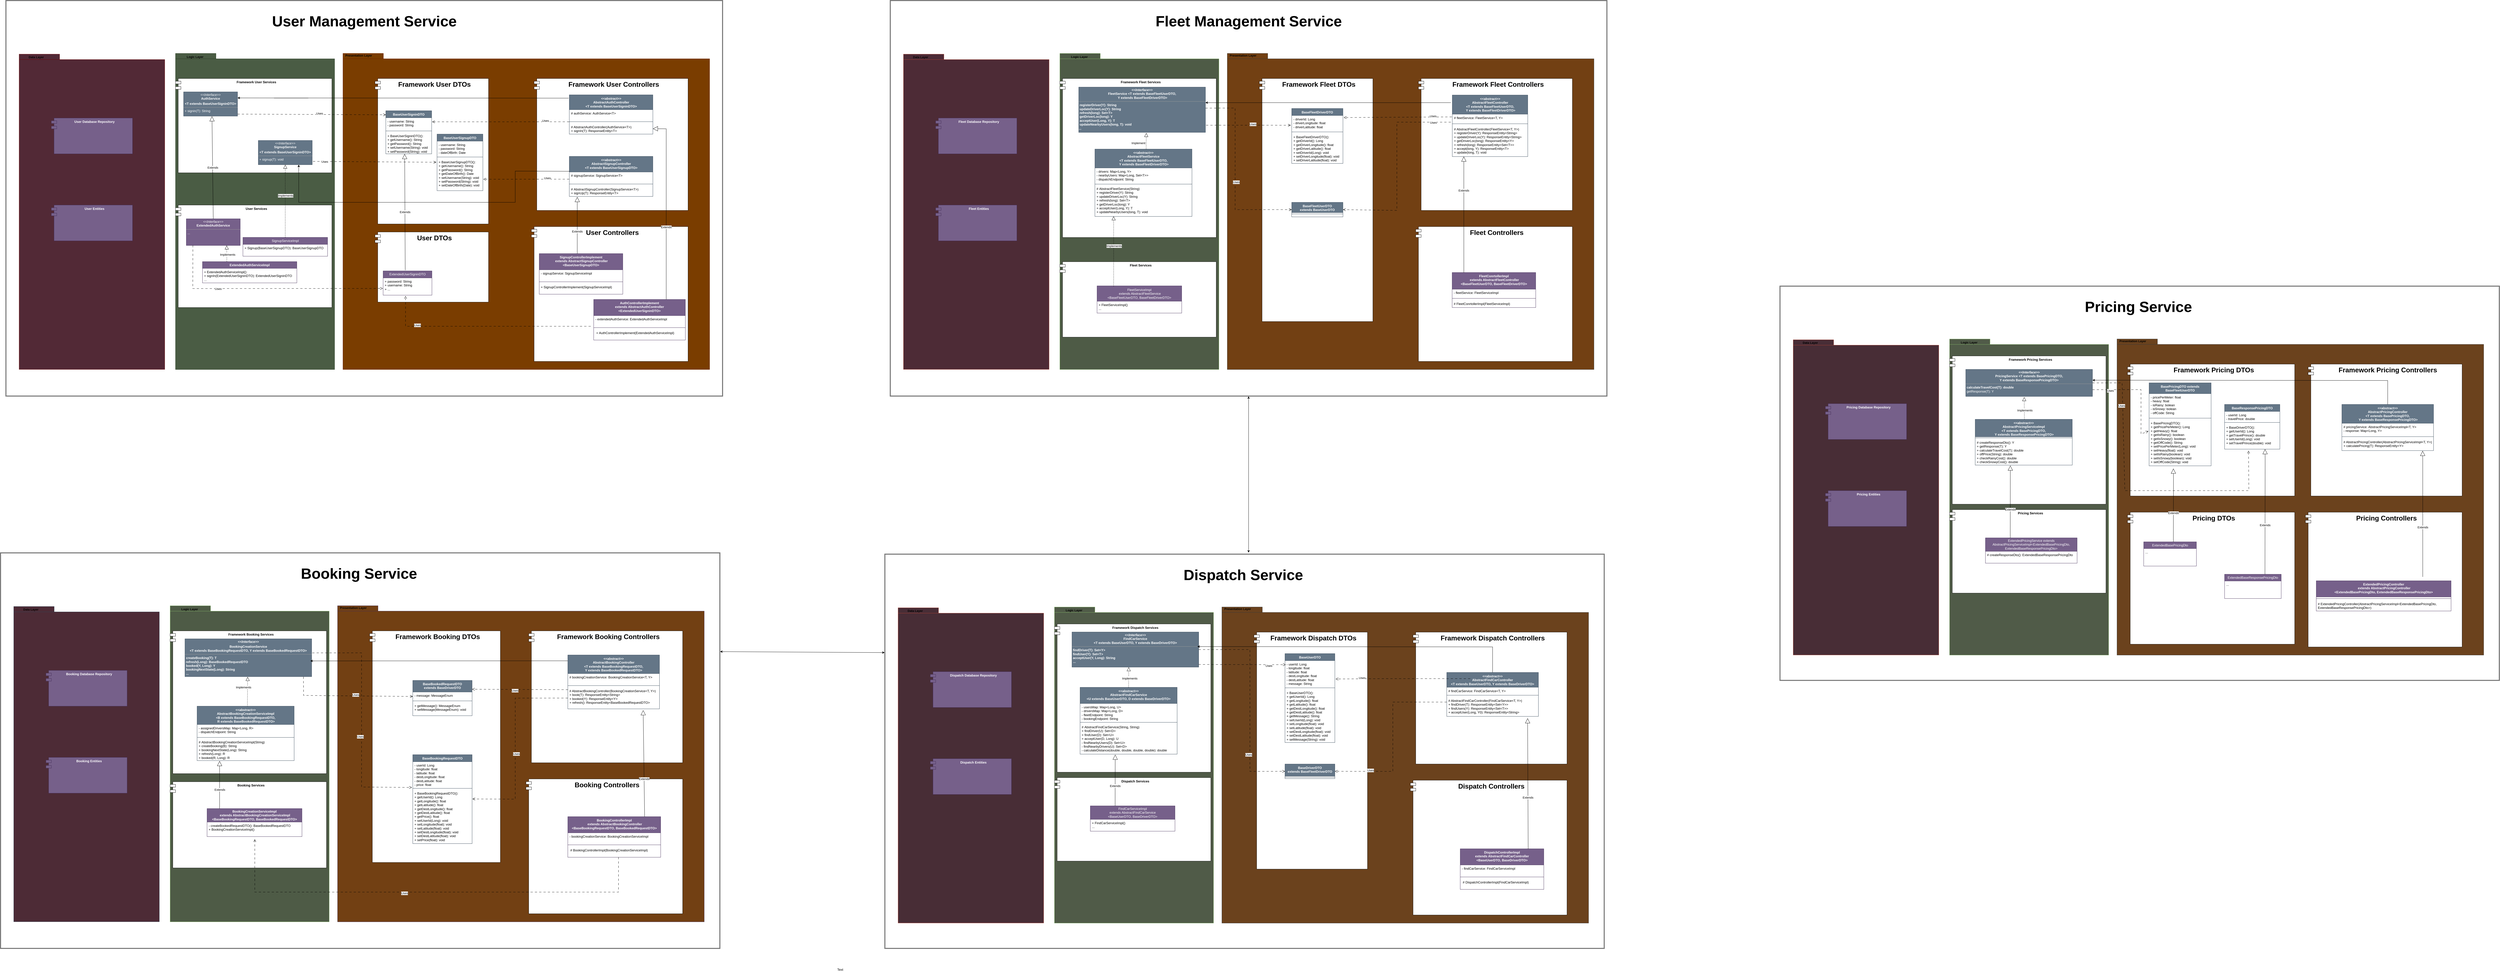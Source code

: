 <mxfile>
    <diagram name="Page-1" id="b5b7bab2-c9e2-2cf4-8b2a-24fd1a2a6d21">
        <mxGraphModel dx="19707" dy="3787" grid="1" gridSize="10" guides="1" tooltips="1" connect="1" arrows="1" fold="1" page="1" pageScale="1" pageWidth="3300" pageHeight="4681" background="none" math="0" shadow="0">
            <root>
                <mxCell id="0"/>
                <mxCell id="1" parent="0"/>
                <mxCell id="4RTGeTHAektIE8tb0sZq-99" value="Text" style="text;html=1;align=center;verticalAlign=middle;resizable=0;points=[];autosize=1;strokeColor=none;fillColor=none;" parent="1" vertex="1">
                    <mxGeometry x="-9130" y="2560" width="50" height="30" as="geometry"/>
                </mxCell>
                <mxCell id="ff9eJ0lk-1YbS-Rt2xx--102" value="" style="shape=ext;double=1;rounded=0;whiteSpace=wrap;html=1;" parent="1" vertex="1">
                    <mxGeometry x="-12910" y="450" width="2660" height="1470" as="geometry"/>
                </mxCell>
                <mxCell id="ff9eJ0lk-1YbS-Rt2xx--103" value="`" style="shape=folder;fontStyle=1;spacingTop=10;tabWidth=150;tabHeight=20;tabPosition=left;html=1;whiteSpace=wrap;fillColor=#522936;strokeColor=#6F0000;fontColor=#ffffff;fillStyle=solid;" parent="1" vertex="1">
                    <mxGeometry x="-12860" y="650" width="540" height="1170" as="geometry"/>
                </mxCell>
                <mxCell id="ff9eJ0lk-1YbS-Rt2xx--104" value="&lt;font style=&quot;font-size: 11px;&quot;&gt;Data Layer&lt;/font&gt;" style="text;strokeColor=none;fillColor=none;html=1;fontSize=24;fontStyle=1;verticalAlign=middle;align=center;" parent="1" vertex="1">
                    <mxGeometry x="-12900.755" y="623" width="207.696" height="68.351" as="geometry"/>
                </mxCell>
                <mxCell id="ff9eJ0lk-1YbS-Rt2xx--105" value="&lt;b style=&quot;border-color: var(--border-color);&quot;&gt;User Database Repository&lt;br&gt;&lt;/b&gt;" style="shape=module;align=left;spacingLeft=20;align=center;verticalAlign=top;whiteSpace=wrap;html=1;fillColor=#76608a;strokeColor=#432D57;fontColor=#ffffff;" parent="1" vertex="1">
                    <mxGeometry x="-12740.574" y="887.182" width="301.154" height="132.813" as="geometry"/>
                </mxCell>
                <mxCell id="ff9eJ0lk-1YbS-Rt2xx--106" value="&lt;b style=&quot;border-color: var(--border-color);&quot;&gt;&lt;b style=&quot;border-color: var(--border-color);&quot;&gt;User Entities&lt;/b&gt;&lt;br&gt;&lt;/b&gt;" style="shape=module;align=left;spacingLeft=20;align=center;verticalAlign=top;whiteSpace=wrap;html=1;fillColor=#76608a;strokeColor=#432D57;fontColor=#ffffff;" parent="1" vertex="1">
                    <mxGeometry x="-12740.574" y="1210.003" width="301.154" height="132.813" as="geometry"/>
                </mxCell>
                <mxCell id="ff9eJ0lk-1YbS-Rt2xx--136" value="" style="group;" parent="1" connectable="0" vertex="1">
                    <mxGeometry x="-12280" y="620.32" width="626" height="1350" as="geometry"/>
                </mxCell>
                <mxCell id="ff9eJ0lk-1YbS-Rt2xx--137" value="" style="shape=folder;fontStyle=1;spacingTop=10;tabWidth=150;tabHeight=20;tabPosition=left;html=1;whiteSpace=wrap;fillColor=#4A5C44;strokeColor=#273b21;fontColor=#ffffff;fillStyle=solid;" parent="ff9eJ0lk-1YbS-Rt2xx--136" vertex="1">
                    <mxGeometry y="26.88" width="590" height="1173.12" as="geometry"/>
                </mxCell>
                <mxCell id="ff9eJ0lk-1YbS-Rt2xx--138" value="&lt;b style=&quot;border-color: var(--border-color);&quot;&gt;Framework User Services&lt;/b&gt;" style="shape=module;align=left;spacingLeft=20;align=center;verticalAlign=top;whiteSpace=wrap;html=1;" parent="ff9eJ0lk-1YbS-Rt2xx--136" vertex="1">
                    <mxGeometry y="120" width="580" height="350" as="geometry"/>
                </mxCell>
                <mxCell id="ff9eJ0lk-1YbS-Rt2xx--140" value="&lt;font style=&quot;font-size: 11px;&quot;&gt;Logic Layer&lt;/font&gt;" style="text;strokeColor=none;fillColor=none;html=1;fontSize=24;fontStyle=1;verticalAlign=middle;align=center;" parent="ff9eJ0lk-1YbS-Rt2xx--136" vertex="1">
                    <mxGeometry x="-40.005" width="223.077" height="70.547" as="geometry"/>
                </mxCell>
                <mxCell id="fQ05h5wgyysDENBSpxAR-17" value="&lt;p style=&quot;margin:0px;margin-top:4px;text-align:center;&quot;&gt;&lt;i&gt;&amp;lt;&amp;lt;Interface&amp;gt;&amp;gt;&lt;/i&gt;&lt;br&gt;&lt;b&gt;AuthService&lt;/b&gt;&lt;/p&gt;&lt;p style=&quot;margin:0px;margin-top:4px;text-align:center;&quot;&gt;&lt;b&gt;&amp;lt;T extends BaseUserSigninDTO&amp;gt;&lt;/b&gt;&lt;/p&gt;&lt;hr size=&quot;1&quot;&gt;&lt;p style=&quot;margin:0px;margin-left:4px;&quot;&gt;&lt;span style=&quot;background-color: initial;&quot;&gt;+ signin(T): String&lt;/span&gt;&lt;/p&gt;" style="verticalAlign=top;align=left;overflow=fill;fontSize=12;fontFamily=Helvetica;html=1;whiteSpace=wrap;fillColor=#647687;strokeColor=#314354;fontColor=#ffffff;" parent="ff9eJ0lk-1YbS-Rt2xx--136" vertex="1">
                    <mxGeometry x="30" y="169.68" width="200" height="90" as="geometry"/>
                </mxCell>
                <mxCell id="fQ05h5wgyysDENBSpxAR-20" value="&lt;p style=&quot;margin:0px;margin-top:4px;text-align:center;&quot;&gt;&lt;i&gt;&amp;lt;&amp;lt;Interface&amp;gt;&amp;gt;&lt;/i&gt;&lt;br&gt;&lt;b&gt;SignupService&lt;/b&gt;&lt;/p&gt;&lt;p style=&quot;margin:0px;margin-top:4px;text-align:center;&quot;&gt;&lt;b&gt;&amp;lt;T extends BaseUserSigninDTO&amp;gt;&lt;/b&gt;&lt;/p&gt;&lt;hr size=&quot;1&quot;&gt;&lt;p style=&quot;margin:0px;margin-left:4px;&quot;&gt;&lt;span style=&quot;background-color: initial;&quot;&gt;+ signup(T): void&lt;/span&gt;&lt;/p&gt;" style="verticalAlign=top;align=left;overflow=fill;fontSize=12;fontFamily=Helvetica;html=1;whiteSpace=wrap;fillColor=#647687;strokeColor=#314354;fontColor=#ffffff;" parent="ff9eJ0lk-1YbS-Rt2xx--136" vertex="1">
                    <mxGeometry x="307" y="350" width="200" height="90" as="geometry"/>
                </mxCell>
                <mxCell id="fQ05h5wgyysDENBSpxAR-41" value="&lt;b style=&quot;border-color: var(--border-color);&quot;&gt;User Services&lt;/b&gt;" style="shape=module;align=left;spacingLeft=20;align=center;verticalAlign=top;whiteSpace=wrap;html=1;" parent="ff9eJ0lk-1YbS-Rt2xx--136" vertex="1">
                    <mxGeometry y="589.68" width="580" height="380.32" as="geometry"/>
                </mxCell>
                <mxCell id="fQ05h5wgyysDENBSpxAR-44" value="&lt;p style=&quot;margin:0px;margin-top:4px;text-align:center;&quot;&gt;&lt;i&gt;&amp;lt;&amp;lt;Interface&amp;gt;&amp;gt;&lt;/i&gt;&lt;br&gt;&lt;b&gt;ExtendedAuthService&lt;/b&gt;&lt;/p&gt;&lt;hr size=&quot;1&quot;&gt;&lt;p style=&quot;margin:0px;margin-left:4px;&quot;&gt;...&lt;/p&gt;" style="verticalAlign=top;align=left;overflow=fill;fontSize=12;fontFamily=Helvetica;html=1;whiteSpace=wrap;fillColor=#76608a;strokeColor=#432D57;fontColor=#ffffff;" parent="ff9eJ0lk-1YbS-Rt2xx--136" vertex="1">
                    <mxGeometry x="40" y="640.68" width="200" height="99" as="geometry"/>
                </mxCell>
                <mxCell id="fQ05h5wgyysDENBSpxAR-45" value="Extends" style="endArrow=block;endSize=16;endFill=0;html=1;rounded=0;exitX=0.5;exitY=0;exitDx=0;exitDy=0;entryX=0.526;entryY=1.007;entryDx=0;entryDy=0;entryPerimeter=0;" parent="ff9eJ0lk-1YbS-Rt2xx--136" source="fQ05h5wgyysDENBSpxAR-44" target="fQ05h5wgyysDENBSpxAR-17" edge="1">
                    <mxGeometry width="160" relative="1" as="geometry">
                        <mxPoint x="129.0" y="609.68" as="sourcePoint"/>
                        <mxPoint x="129.0" y="259.23" as="targetPoint"/>
                    </mxGeometry>
                </mxCell>
                <mxCell id="fQ05h5wgyysDENBSpxAR-46" value="&lt;b style=&quot;border-color: var(--border-color);&quot;&gt;ExtendedAuthServiceImpl&lt;br&gt;&lt;/b&gt;" style="swimlane;fontStyle=0;childLayout=stackLayout;horizontal=1;startSize=25;fillColor=#76608a;horizontalStack=0;resizeParent=1;resizeParentMax=0;resizeLast=0;collapsible=1;marginBottom=0;whiteSpace=wrap;html=1;strokeColor=#432D57;fontColor=#ffffff;" parent="ff9eJ0lk-1YbS-Rt2xx--136" vertex="1">
                    <mxGeometry x="100" y="799.68" width="350" height="79" as="geometry"/>
                </mxCell>
                <mxCell id="fQ05h5wgyysDENBSpxAR-47" value="+ ExtendedAuthServiceImpl():&lt;br&gt;+&amp;nbsp;signIn(ExtendedUserSigninDTO):&amp;nbsp;ExtendedUserSigninDTO&lt;br&gt;..." style="text;strokeColor=none;fillColor=none;align=left;verticalAlign=top;spacingLeft=4;spacingRight=4;overflow=hidden;rotatable=0;points=[[0,0.5],[1,0.5]];portConstraint=eastwest;whiteSpace=wrap;html=1;" parent="fQ05h5wgyysDENBSpxAR-46" vertex="1">
                    <mxGeometry y="25" width="350" height="54" as="geometry"/>
                </mxCell>
                <mxCell id="fQ05h5wgyysDENBSpxAR-52" value="" style="endArrow=block;dashed=1;endFill=0;endSize=12;html=1;rounded=0;exitX=0.258;exitY=-0.002;exitDx=0;exitDy=0;entryX=0.75;entryY=1;entryDx=0;entryDy=0;exitPerimeter=0;" parent="ff9eJ0lk-1YbS-Rt2xx--136" source="fQ05h5wgyysDENBSpxAR-46" target="fQ05h5wgyysDENBSpxAR-44" edge="1">
                    <mxGeometry width="160" relative="1" as="geometry">
                        <mxPoint x="180" y="780" as="sourcePoint"/>
                        <mxPoint x="119" y="741.68" as="targetPoint"/>
                    </mxGeometry>
                </mxCell>
                <mxCell id="G7QCOYSQD_JsjbMZmCGa-14" value="Implements" style="edgeLabel;html=1;align=center;verticalAlign=middle;resizable=0;points=[];" parent="fQ05h5wgyysDENBSpxAR-52" connectable="0" vertex="1">
                    <mxGeometry x="-0.112" y="-3" relative="1" as="geometry">
                        <mxPoint as="offset"/>
                    </mxGeometry>
                </mxCell>
                <mxCell id="fQ05h5wgyysDENBSpxAR-35" value="SignupServiceImpl" style="swimlane;fontStyle=0;childLayout=stackLayout;horizontal=1;startSize=26;fillColor=#76608a;horizontalStack=0;resizeParent=1;resizeParentMax=0;resizeLast=0;collapsible=1;marginBottom=0;whiteSpace=wrap;html=1;strokeColor=#432D57;fontColor=#ffffff;" parent="ff9eJ0lk-1YbS-Rt2xx--136" vertex="1">
                    <mxGeometry x="250" y="709.68" width="314" height="70" as="geometry"/>
                </mxCell>
                <mxCell id="fQ05h5wgyysDENBSpxAR-36" value="+ Signup(BaseUserSignupDTO):&amp;nbsp;BaseUserSignupDTO" style="text;strokeColor=none;fillColor=none;align=left;verticalAlign=top;spacingLeft=4;spacingRight=4;overflow=hidden;rotatable=0;points=[[0,0.5],[1,0.5]];portConstraint=eastwest;whiteSpace=wrap;html=1;" parent="fQ05h5wgyysDENBSpxAR-35" vertex="1">
                    <mxGeometry y="26" width="314" height="44" as="geometry"/>
                </mxCell>
                <mxCell id="fQ05h5wgyysDENBSpxAR-39" value="" style="endArrow=block;dashed=1;endFill=0;endSize=12;html=1;rounded=0;exitX=0.5;exitY=0;exitDx=0;exitDy=0;entryX=0.5;entryY=1;entryDx=0;entryDy=0;" parent="ff9eJ0lk-1YbS-Rt2xx--136" source="fQ05h5wgyysDENBSpxAR-35" target="fQ05h5wgyysDENBSpxAR-20" edge="1">
                    <mxGeometry width="160" relative="1" as="geometry">
                        <mxPoint x="390" y="609.76" as="sourcePoint"/>
                        <mxPoint x="481" y="609.676" as="targetPoint"/>
                    </mxGeometry>
                </mxCell>
                <mxCell id="G7QCOYSQD_JsjbMZmCGa-13" value="Implements" style="edgeLabel;html=1;align=center;verticalAlign=middle;resizable=0;points=[];" parent="fQ05h5wgyysDENBSpxAR-39" connectable="0" vertex="1">
                    <mxGeometry x="0.151" y="-1" relative="1" as="geometry">
                        <mxPoint as="offset"/>
                    </mxGeometry>
                </mxCell>
                <mxCell id="Yc0dajecIT0wjhhTSlsI-161" value="Text" style="text;html=1;align=center;verticalAlign=middle;resizable=0;points=[];autosize=1;strokeColor=none;fillColor=none;" parent="1" vertex="1">
                    <mxGeometry x="-12005" y="2518" width="50" height="30" as="geometry"/>
                </mxCell>
                <mxCell id="ff9eJ0lk-1YbS-Rt2xx--142" value="&lt;font style=&quot;font-size: 55px;&quot;&gt;User Management Service&lt;/font&gt;" style="text;strokeColor=none;fillColor=none;html=1;fontSize=24;fontStyle=1;verticalAlign=middle;align=center;" parent="1" vertex="1">
                    <mxGeometry x="-12075" y="479.999" width="990" height="94.595" as="geometry"/>
                </mxCell>
                <mxCell id="MfBn7ZCDACpYEkB0m4pv-124" value="" style="shape=ext;double=1;rounded=0;whiteSpace=wrap;html=1;" parent="1" vertex="1">
                    <mxGeometry x="-12930" y="2500" width="2670" height="1470" as="geometry"/>
                </mxCell>
                <mxCell id="MfBn7ZCDACpYEkB0m4pv-125" value="`" style="shape=folder;fontStyle=1;spacingTop=10;tabWidth=150;tabHeight=20;tabPosition=left;html=1;whiteSpace=wrap;fillColor=#4d2b36;strokeColor=#314354;fontColor=#ffffff;" parent="1" vertex="1">
                    <mxGeometry x="-12880" y="2700" width="540" height="1170" as="geometry"/>
                </mxCell>
                <mxCell id="MfBn7ZCDACpYEkB0m4pv-126" value="&lt;font style=&quot;font-size: 11px;&quot;&gt;Data Layer&lt;/font&gt;" style="text;strokeColor=none;fillColor=none;html=1;fontSize=24;fontStyle=1;verticalAlign=middle;align=center;" parent="1" vertex="1">
                    <mxGeometry x="-12920.755" y="2673" width="207.696" height="68.351" as="geometry"/>
                </mxCell>
                <mxCell id="MfBn7ZCDACpYEkB0m4pv-127" value="&lt;b style=&quot;border-color: var(--border-color);&quot;&gt;Booking Database Repository&lt;br&gt;&lt;/b&gt;" style="shape=module;align=left;spacingLeft=20;align=center;verticalAlign=top;whiteSpace=wrap;html=1;fillColor=#76608a;strokeColor=#432D57;fontColor=#ffffff;" parent="1" vertex="1">
                    <mxGeometry x="-12760.574" y="2937.182" width="301.154" height="132.813" as="geometry"/>
                </mxCell>
                <mxCell id="MfBn7ZCDACpYEkB0m4pv-128" value="&lt;b style=&quot;border-color: var(--border-color);&quot;&gt;&lt;b style=&quot;border-color: var(--border-color);&quot;&gt;Booking Entities&lt;/b&gt;&lt;br&gt;&lt;/b&gt;" style="shape=module;align=left;spacingLeft=20;align=center;verticalAlign=top;whiteSpace=wrap;html=1;fillColor=#76608a;strokeColor=#432D57;fontColor=#ffffff;" parent="1" vertex="1">
                    <mxGeometry x="-12760.574" y="3260.003" width="301.154" height="132.813" as="geometry"/>
                </mxCell>
                <mxCell id="MfBn7ZCDACpYEkB0m4pv-129" value="" style="group;" parent="1" connectable="0" vertex="1">
                    <mxGeometry x="-12300" y="2670.32" width="626" height="1350" as="geometry"/>
                </mxCell>
                <mxCell id="MfBn7ZCDACpYEkB0m4pv-130" value="" style="shape=folder;fontStyle=1;spacingTop=10;tabWidth=150;tabHeight=20;tabPosition=left;html=1;whiteSpace=wrap;fillColor=#4e5b46;strokeColor=#82b366;" parent="MfBn7ZCDACpYEkB0m4pv-129" vertex="1">
                    <mxGeometry y="26.88" width="590" height="1173.12" as="geometry"/>
                </mxCell>
                <mxCell id="MfBn7ZCDACpYEkB0m4pv-131" value="&lt;b style=&quot;border-color: var(--border-color);&quot;&gt;Framework Booking Services&lt;/b&gt;" style="shape=module;align=left;spacingLeft=20;align=center;verticalAlign=top;whiteSpace=wrap;html=1;" parent="MfBn7ZCDACpYEkB0m4pv-129" vertex="1">
                    <mxGeometry y="120" width="580" height="530" as="geometry"/>
                </mxCell>
                <mxCell id="MfBn7ZCDACpYEkB0m4pv-132" value="&lt;font style=&quot;font-size: 11px;&quot;&gt;Logic Layer&lt;/font&gt;" style="text;strokeColor=none;fillColor=none;html=1;fontSize=24;fontStyle=1;verticalAlign=middle;align=center;" parent="MfBn7ZCDACpYEkB0m4pv-129" vertex="1">
                    <mxGeometry x="-40.005" width="223.077" height="70.547" as="geometry"/>
                </mxCell>
                <mxCell id="MfBn7ZCDACpYEkB0m4pv-135" value="&lt;b style=&quot;border-color: var(--border-color);&quot;&gt;Booking Services&lt;/b&gt;" style="shape=module;align=left;spacingLeft=20;align=center;verticalAlign=top;whiteSpace=wrap;html=1;" parent="MfBn7ZCDACpYEkB0m4pv-129" vertex="1">
                    <mxGeometry y="680" width="580" height="320" as="geometry"/>
                </mxCell>
                <mxCell id="MfBn7ZCDACpYEkB0m4pv-141" value="&lt;b&gt;BookingCreationServiceImpl&lt;br&gt;&amp;nbsp;extends AbstractBookingCreationServiceImpl&lt;br&gt;&amp;lt;BaseBookingRequestDTO, BaseBookedRequestDTO&amp;gt;&lt;/b&gt;" style="swimlane;fontStyle=0;childLayout=stackLayout;horizontal=1;startSize=50;fillColor=#76608a;horizontalStack=0;resizeParent=1;resizeParentMax=0;resizeLast=0;collapsible=1;marginBottom=0;whiteSpace=wrap;html=1;strokeColor=#432D57;fontColor=#ffffff;" parent="MfBn7ZCDACpYEkB0m4pv-129" vertex="1">
                    <mxGeometry x="137" y="779.68" width="352" height="104" as="geometry"/>
                </mxCell>
                <mxCell id="MfBn7ZCDACpYEkB0m4pv-142" value="- createBookedRequestDTO():&amp;nbsp;BaseBookedRequestDTO&lt;br&gt;+ BookingCreationServiceImpl()" style="text;strokeColor=none;fillColor=none;align=left;verticalAlign=top;spacingLeft=4;spacingRight=4;overflow=hidden;rotatable=0;points=[[0,0.5],[1,0.5]];portConstraint=eastwest;whiteSpace=wrap;html=1;" parent="MfBn7ZCDACpYEkB0m4pv-141" vertex="1">
                    <mxGeometry y="50" width="352" height="54" as="geometry"/>
                </mxCell>
                <mxCell id="MfBn7ZCDACpYEkB0m4pv-212" value="" style="endArrow=block;dashed=1;endFill=0;endSize=12;html=1;rounded=0;entryX=0.495;entryY=1.007;entryDx=0;entryDy=0;exitX=0.518;exitY=0.005;exitDx=0;exitDy=0;exitPerimeter=0;entryPerimeter=0;" parent="MfBn7ZCDACpYEkB0m4pv-129" source="MfBn7ZCDACpYEkB0m4pv-441" target="MfBn7ZCDACpYEkB0m4pv-211" edge="1">
                    <mxGeometry width="160" relative="1" as="geometry">
                        <mxPoint x="288.57" y="350.438" as="sourcePoint"/>
                        <mxPoint x="255" y="349.68" as="targetPoint"/>
                    </mxGeometry>
                </mxCell>
                <mxCell id="MfBn7ZCDACpYEkB0m4pv-211" value="&lt;p style=&quot;margin:0px;margin-top:4px;text-align:center;&quot;&gt;&lt;b&gt;&lt;i style=&quot;&quot;&gt;&amp;lt;&amp;lt;Interface&amp;gt;&amp;gt;&lt;/i&gt;&lt;br&gt;&lt;/b&gt;&lt;/p&gt;&lt;p style=&quot;margin:0px;margin-top:4px;text-align:center;&quot;&gt;&lt;b&gt;BookingCreationService&lt;/b&gt;&lt;/p&gt;&lt;div style=&quot;text-align: center;&quot;&gt;&lt;b&gt;&amp;lt;T extends BaseBookingRequestDTO, Y extends BaseBookedRequestDTO&amp;gt;&lt;/b&gt;&lt;/div&gt;&lt;hr size=&quot;1&quot;&gt;&lt;p style=&quot;margin:0px;margin-left:4px;&quot;&gt;&lt;b&gt;createBooking(T): T&lt;/b&gt;&lt;br&gt;&lt;/p&gt;&lt;b&gt;&amp;nbsp;refresh(Long): BaseBookedRequestDTO&lt;/b&gt;&lt;p style=&quot;margin:0px;margin-left:4px;&quot;&gt;&lt;b style=&quot;background-color: initial;&quot;&gt;booked(Y, Long): Y&lt;/b&gt;&lt;br&gt;&lt;/p&gt;&lt;p style=&quot;margin:0px;margin-left:4px;&quot;&gt;&lt;b&gt;bookingNextState(Long): String&lt;/b&gt;&lt;br&gt;&lt;/p&gt;&lt;p style=&quot;margin:0px;margin-left:4px;&quot;&gt;&lt;b&gt;...&lt;/b&gt;&lt;/p&gt;" style="verticalAlign=top;align=left;overflow=fill;fontSize=12;fontFamily=Helvetica;html=1;whiteSpace=wrap;fillColor=#647687;strokeColor=#314354;fontColor=#ffffff;" parent="MfBn7ZCDACpYEkB0m4pv-129" vertex="1">
                    <mxGeometry x="55" y="149.68" width="470" height="140.32" as="geometry"/>
                </mxCell>
                <mxCell id="MfBn7ZCDACpYEkB0m4pv-232" value="Extends" style="endArrow=block;endSize=16;endFill=0;html=1;rounded=0;entryX=0.232;entryY=1.017;entryDx=0;entryDy=0;entryPerimeter=0;exitX=0.649;exitY=-0.003;exitDx=0;exitDy=0;exitPerimeter=0;" parent="MfBn7ZCDACpYEkB0m4pv-129" target="MfBn7ZCDACpYEkB0m4pv-444" edge="1">
                    <mxGeometry x="-0.214" width="160" relative="1" as="geometry">
                        <mxPoint x="183.518" y="779.678" as="sourcePoint"/>
                        <mxPoint x="183.07" y="566.77" as="targetPoint"/>
                        <mxPoint as="offset"/>
                        <Array as="points"/>
                    </mxGeometry>
                </mxCell>
                <mxCell id="MfBn7ZCDACpYEkB0m4pv-319" value="Implements" style="edgeLabel;html=1;align=center;verticalAlign=middle;resizable=0;points=[];" parent="MfBn7ZCDACpYEkB0m4pv-129" connectable="0" vertex="1">
                    <mxGeometry x="445.0" y="689.684" as="geometry">
                        <mxPoint x="-173" y="-360" as="offset"/>
                    </mxGeometry>
                </mxCell>
                <mxCell id="MfBn7ZCDACpYEkB0m4pv-441" value="&lt;div&gt;&amp;lt;&amp;lt;abstract&amp;gt;&amp;gt;&lt;/div&gt;&lt;div&gt;AbstractBookingCreationServiceImpl&lt;/div&gt;&lt;div&gt;&amp;lt;B extends BaseBookingRequestDTO,&lt;/div&gt;&lt;div&gt;&amp;nbsp;R extends BaseBookedRequestDTO&amp;gt;&lt;/div&gt;" style="swimlane;fontStyle=1;align=center;verticalAlign=top;childLayout=stackLayout;horizontal=1;startSize=68;horizontalStack=0;resizeParent=1;resizeParentMax=0;resizeLast=0;collapsible=1;marginBottom=0;whiteSpace=wrap;html=1;fillColor=#647687;strokeColor=#314354;fontColor=#ffffff;" parent="MfBn7ZCDACpYEkB0m4pv-129" vertex="1">
                    <mxGeometry x="100" y="399.68" width="360" height="202" as="geometry"/>
                </mxCell>
                <mxCell id="MfBn7ZCDACpYEkB0m4pv-442" value="- assignedDriversMap: Map&amp;lt;Long, R&amp;gt;&lt;br&gt;- dispatchEndpoint: String" style="text;strokeColor=none;fillColor=none;align=left;verticalAlign=top;spacingLeft=4;spacingRight=4;overflow=hidden;rotatable=0;points=[[0,0.5],[1,0.5]];portConstraint=eastwest;whiteSpace=wrap;html=1;" parent="MfBn7ZCDACpYEkB0m4pv-441" vertex="1">
                    <mxGeometry y="68" width="360" height="44" as="geometry"/>
                </mxCell>
                <mxCell id="MfBn7ZCDACpYEkB0m4pv-443" value="" style="line;strokeWidth=1;fillColor=none;align=left;verticalAlign=middle;spacingTop=-1;spacingLeft=3;spacingRight=3;rotatable=0;labelPosition=right;points=[];portConstraint=eastwest;strokeColor=inherit;" parent="MfBn7ZCDACpYEkB0m4pv-441" vertex="1">
                    <mxGeometry y="112" width="360" height="8" as="geometry"/>
                </mxCell>
                <mxCell id="MfBn7ZCDACpYEkB0m4pv-444" value="#&amp;nbsp;AbstractBookingCreationServiceImpl(String)&lt;br&gt;+&amp;nbsp;createBooking(B):&amp;nbsp;String&lt;br style=&quot;border-color: var(--border-color);&quot;&gt;&lt;div style=&quot;border-color: var(--border-color);&quot;&gt;+ bookingNextState(Long): String&lt;/div&gt;&lt;div style=&quot;border-color: var(--border-color);&quot;&gt;+ refresh(Long): R&lt;/div&gt;&lt;div style=&quot;border-color: var(--border-color);&quot;&gt;+ booked(R, Long): R&lt;/div&gt;" style="text;strokeColor=none;fillColor=none;align=left;verticalAlign=top;spacingLeft=4;spacingRight=4;overflow=hidden;rotatable=0;points=[[0,0.5],[1,0.5]];portConstraint=eastwest;whiteSpace=wrap;html=1;" parent="MfBn7ZCDACpYEkB0m4pv-441" vertex="1">
                    <mxGeometry y="120" width="360" height="82" as="geometry"/>
                </mxCell>
                <mxCell id="MfBn7ZCDACpYEkB0m4pv-145" value="&lt;font style=&quot;font-size: 55px;&quot;&gt;Booking Service&lt;/font&gt;" style="text;strokeColor=none;fillColor=none;html=1;fontSize=24;fontStyle=1;verticalAlign=middle;align=center;" parent="1" vertex="1">
                    <mxGeometry x="-12095" y="2529.999" width="990" height="94.595" as="geometry"/>
                </mxCell>
                <mxCell id="MfBn7ZCDACpYEkB0m4pv-146" value="" style="shape=folder;fontStyle=1;spacingTop=10;tabWidth=150;tabHeight=20;tabPosition=left;html=1;whiteSpace=wrap;fillColor=#724013;strokeColor=#432D57;fontColor=#ffffff;" parent="1" vertex="1">
                    <mxGeometry x="-11679" y="2697.178" width="1360" height="1173.15" as="geometry"/>
                </mxCell>
                <mxCell id="MfBn7ZCDACpYEkB0m4pv-147" value="&lt;font style=&quot;font-size: 11px;&quot;&gt;Presentation Layer&lt;/font&gt;" style="text;strokeColor=none;fillColor=none;html=1;fontSize=24;fontStyle=1;verticalAlign=middle;align=center;" parent="1" vertex="1">
                    <mxGeometry x="-11729" y="2680.328" width="215.38" height="40.455" as="geometry"/>
                </mxCell>
                <mxCell id="MfBn7ZCDACpYEkB0m4pv-148" value="&lt;div&gt;&lt;b&gt;&lt;font style=&quot;font-size: 25px;&quot;&gt;Framework Booking DTOs&lt;/font&gt;&lt;/b&gt;&lt;/div&gt;" style="shape=module;align=left;spacingLeft=20;align=center;verticalAlign=top;whiteSpace=wrap;html=1;" parent="1" vertex="1">
                    <mxGeometry x="-11560" y="2790.33" width="485" height="859.67" as="geometry"/>
                </mxCell>
                <mxCell id="MfBn7ZCDACpYEkB0m4pv-149" value="&lt;div&gt;&lt;b&gt;&lt;font style=&quot;font-size: 25px;&quot;&gt;Framework Booking Controllers&lt;/font&gt;&lt;/b&gt;&lt;/div&gt;" style="shape=module;align=left;spacingLeft=20;align=center;verticalAlign=top;whiteSpace=wrap;html=1;" parent="1" vertex="1">
                    <mxGeometry x="-10970" y="2790.328" width="571" height="489.67" as="geometry"/>
                </mxCell>
                <mxCell id="MfBn7ZCDACpYEkB0m4pv-150" value="&amp;lt;&amp;lt;abstract&amp;gt;&amp;gt;&lt;br&gt;AbstractBookingController&lt;br&gt;&amp;lt;T extends BaseBookingRequestDTO, &lt;br&gt;Y extends BaseBookedRequestDTO&amp;gt;" style="swimlane;fontStyle=1;align=center;verticalAlign=top;childLayout=stackLayout;horizontal=1;startSize=69;horizontalStack=0;resizeParent=1;resizeParentMax=0;resizeLast=0;collapsible=1;marginBottom=0;whiteSpace=wrap;html=1;fillColor=#647687;strokeColor=#314354;direction=east;fontColor=#ffffff;" parent="1" vertex="1">
                    <mxGeometry x="-10825" y="2880" width="340" height="200.005" as="geometry">
                        <mxRectangle x="879" y="343.239" width="230" height="60" as="alternateBounds"/>
                    </mxGeometry>
                </mxCell>
                <mxCell id="MfBn7ZCDACpYEkB0m4pv-151" value="# bookingCreationService:&amp;nbsp;BookingCreationService&amp;lt;T, Y&amp;gt;" style="text;strokeColor=none;fillColor=none;align=left;verticalAlign=top;spacingLeft=4;spacingRight=4;overflow=hidden;rotatable=0;points=[[0,0.5],[1,0.5]];portConstraint=eastwest;whiteSpace=wrap;html=1;" parent="MfBn7ZCDACpYEkB0m4pv-150" vertex="1">
                    <mxGeometry y="69" width="340" height="38.49" as="geometry"/>
                </mxCell>
                <mxCell id="MfBn7ZCDACpYEkB0m4pv-152" value="" style="line;strokeWidth=1;fillColor=none;align=left;verticalAlign=middle;spacingTop=-1;spacingLeft=3;spacingRight=3;rotatable=0;labelPosition=right;points=[];portConstraint=eastwest;strokeColor=inherit;" parent="MfBn7ZCDACpYEkB0m4pv-150" vertex="1">
                    <mxGeometry y="107.49" width="340" height="12.305" as="geometry"/>
                </mxCell>
                <mxCell id="MfBn7ZCDACpYEkB0m4pv-153" value="# AbstractBookingController(BookingCreationService&amp;lt;T, Y&amp;gt;)&lt;br&gt;+&amp;nbsp;book(T):&amp;nbsp;ResponseEntity&amp;lt;String&lt;span style=&quot;background-color: initial;&quot;&gt;&amp;gt;&lt;/span&gt;&lt;br&gt;+&amp;nbsp;booked(Y):&amp;nbsp;ResponseEntity&amp;lt;Y&amp;gt;&amp;nbsp;&lt;br&gt;+ refresh():&amp;nbsp;ResponseEntity&amp;lt;BaseBookedRequestDTO&amp;gt;" style="text;strokeColor=none;fillColor=none;align=left;verticalAlign=top;spacingLeft=4;spacingRight=4;overflow=hidden;rotatable=0;points=[[0,0.5],[1,0.5]];portConstraint=eastwest;whiteSpace=wrap;html=1;" parent="MfBn7ZCDACpYEkB0m4pv-150" vertex="1">
                    <mxGeometry y="119.795" width="340" height="80.21" as="geometry"/>
                </mxCell>
                <mxCell id="MfBn7ZCDACpYEkB0m4pv-167" value="&lt;span style=&quot;font-size: 25px;&quot;&gt;&lt;b&gt;Booking Controllers&lt;/b&gt;&lt;/span&gt;" style="shape=module;align=left;spacingLeft=20;align=center;verticalAlign=top;whiteSpace=wrap;html=1;" parent="1" vertex="1">
                    <mxGeometry x="-10980" y="3339.998" width="581" height="500.33" as="geometry"/>
                </mxCell>
                <mxCell id="MfBn7ZCDACpYEkB0m4pv-168" value="BaseBookedRequestDTO&lt;br&gt;extends BaseDriverDTO&lt;br&gt;" style="swimlane;fontStyle=1;align=center;verticalAlign=top;childLayout=stackLayout;horizontal=1;startSize=43;horizontalStack=0;resizeParent=1;resizeParentMax=0;resizeLast=0;collapsible=1;marginBottom=0;whiteSpace=wrap;html=1;fillColor=#647687;strokeColor=#314354;fontColor=#ffffff;" parent="1" vertex="1">
                    <mxGeometry x="-11400" y="2974.41" width="220" height="131" as="geometry"/>
                </mxCell>
                <mxCell id="MfBn7ZCDACpYEkB0m4pv-169" value="&lt;div&gt;&lt;span style=&quot;background-color: initial;&quot;&gt;-&amp;nbsp;message: MessageEnum&lt;/span&gt;&lt;br&gt;&lt;/div&gt;" style="text;strokeColor=none;fillColor=none;align=left;verticalAlign=top;spacingLeft=4;spacingRight=4;overflow=hidden;rotatable=0;points=[[0,0.5],[1,0.5]];portConstraint=eastwest;whiteSpace=wrap;html=1;" parent="MfBn7ZCDACpYEkB0m4pv-168" vertex="1">
                    <mxGeometry y="43" width="220" height="28" as="geometry"/>
                </mxCell>
                <mxCell id="MfBn7ZCDACpYEkB0m4pv-170" value="" style="line;strokeWidth=1;fillColor=none;align=left;verticalAlign=middle;spacingTop=-1;spacingLeft=3;spacingRight=3;rotatable=0;labelPosition=right;points=[];portConstraint=eastwest;strokeColor=inherit;" parent="MfBn7ZCDACpYEkB0m4pv-168" vertex="1">
                    <mxGeometry y="71" width="220" height="10" as="geometry"/>
                </mxCell>
                <mxCell id="MfBn7ZCDACpYEkB0m4pv-171" value="&lt;div&gt;&lt;div style=&quot;border-color: var(--border-color);&quot;&gt;&lt;span style=&quot;background-color: initial;&quot;&gt;+ getMessage&lt;/span&gt;&lt;span style=&quot;background-color: initial;&quot;&gt;(): MessageEnum&lt;/span&gt;&lt;/div&gt;&lt;/div&gt;&lt;div&gt;&lt;div style=&quot;border-color: var(--border-color);&quot;&gt;+ setMessage(MessageEnum): void&lt;/div&gt;&lt;/div&gt;&lt;div style=&quot;border-color: var(--border-color);&quot;&gt;&lt;br&gt;&lt;/div&gt;&lt;div&gt;&lt;br&gt;&lt;/div&gt;" style="text;strokeColor=none;fillColor=none;align=left;verticalAlign=top;spacingLeft=4;spacingRight=4;overflow=hidden;rotatable=0;points=[[0,0.5],[1,0.5]];portConstraint=eastwest;whiteSpace=wrap;html=1;" parent="MfBn7ZCDACpYEkB0m4pv-168" vertex="1">
                    <mxGeometry y="81" width="220" height="50" as="geometry"/>
                </mxCell>
                <mxCell id="MfBn7ZCDACpYEkB0m4pv-181" value="BookingControllerImpl&lt;br&gt;&amp;nbsp;extends AbstractBookingController&lt;br&gt;&amp;lt;BaseBookingRequestDTO, BaseBookedRequestDTO&amp;gt;" style="swimlane;fontStyle=1;align=center;verticalAlign=top;childLayout=stackLayout;horizontal=1;startSize=60;horizontalStack=0;resizeParent=1;resizeParentMax=0;resizeLast=0;collapsible=1;marginBottom=0;whiteSpace=wrap;html=1;fillColor=#76608a;strokeColor=#432D57;direction=east;fontColor=#ffffff;" parent="1" vertex="1">
                    <mxGeometry x="-10825" y="3480" width="344.5" height="150.782" as="geometry">
                        <mxRectangle x="879" y="343.239" width="230" height="60" as="alternateBounds"/>
                    </mxGeometry>
                </mxCell>
                <mxCell id="MfBn7ZCDACpYEkB0m4pv-182" value="-&amp;nbsp;bookingCreationService: BookingCreationServiceImpl" style="text;strokeColor=none;fillColor=none;align=left;verticalAlign=top;spacingLeft=4;spacingRight=4;overflow=hidden;rotatable=0;points=[[0,0.5],[1,0.5]];portConstraint=eastwest;whiteSpace=wrap;html=1;" parent="MfBn7ZCDACpYEkB0m4pv-181" vertex="1">
                    <mxGeometry y="60" width="344.5" height="38.486" as="geometry"/>
                </mxCell>
                <mxCell id="MfBn7ZCDACpYEkB0m4pv-183" value="" style="line;strokeWidth=1;fillColor=none;align=left;verticalAlign=middle;spacingTop=-1;spacingLeft=3;spacingRight=3;rotatable=0;labelPosition=right;points=[];portConstraint=eastwest;strokeColor=inherit;" parent="MfBn7ZCDACpYEkB0m4pv-181" vertex="1">
                    <mxGeometry y="98.486" width="344.5" height="12.305" as="geometry"/>
                </mxCell>
                <mxCell id="MfBn7ZCDACpYEkB0m4pv-184" value="&amp;nbsp;#&amp;nbsp;BookingControllerImpl(BookingCreationServiceImpl)" style="text;strokeColor=none;fillColor=none;align=left;verticalAlign=top;spacingLeft=4;spacingRight=4;overflow=hidden;rotatable=0;points=[[0,0.5],[1,0.5]];portConstraint=eastwest;whiteSpace=wrap;html=1;" parent="MfBn7ZCDACpYEkB0m4pv-181" vertex="1">
                    <mxGeometry y="110.791" width="344.5" height="39.991" as="geometry"/>
                </mxCell>
                <mxCell id="MfBn7ZCDACpYEkB0m4pv-191" value="BaseBookingRequestDTO" style="swimlane;fontStyle=1;align=center;verticalAlign=top;childLayout=stackLayout;horizontal=1;startSize=26;horizontalStack=0;resizeParent=1;resizeParentMax=0;resizeLast=0;collapsible=1;marginBottom=0;whiteSpace=wrap;html=1;fillColor=#647687;strokeColor=#314354;fontColor=#ffffff;" parent="1" vertex="1">
                    <mxGeometry x="-11400" y="3250" width="220" height="330" as="geometry"/>
                </mxCell>
                <mxCell id="MfBn7ZCDACpYEkB0m4pv-192" value="&lt;div&gt;&lt;span style=&quot;background-color: initial;&quot;&gt;- userId: Long&lt;/span&gt;&lt;/div&gt;&lt;div&gt;&lt;span style=&quot;background-color: initial;&quot;&gt;- longitude: float&lt;/span&gt;&lt;/div&gt;&lt;div&gt;-&amp;nbsp;latitude: float&lt;/div&gt;&lt;div&gt;&lt;span style=&quot;background-color: initial;&quot;&gt;-&amp;nbsp;destLongitude: float&lt;/span&gt;&lt;/div&gt;&lt;div&gt;- destLatitude: float&lt;br&gt;&lt;/div&gt;&lt;div&gt;- price: float&lt;/div&gt;" style="text;strokeColor=none;fillColor=none;align=left;verticalAlign=top;spacingLeft=4;spacingRight=4;overflow=hidden;rotatable=0;points=[[0,0.5],[1,0.5]];portConstraint=eastwest;whiteSpace=wrap;html=1;" parent="MfBn7ZCDACpYEkB0m4pv-191" vertex="1">
                    <mxGeometry y="26" width="220" height="94" as="geometry"/>
                </mxCell>
                <mxCell id="MfBn7ZCDACpYEkB0m4pv-193" value="" style="line;strokeWidth=1;fillColor=none;align=left;verticalAlign=middle;spacingTop=-1;spacingLeft=3;spacingRight=3;rotatable=0;labelPosition=right;points=[];portConstraint=eastwest;strokeColor=inherit;" parent="MfBn7ZCDACpYEkB0m4pv-191" vertex="1">
                    <mxGeometry y="120" width="220" height="10" as="geometry"/>
                </mxCell>
                <mxCell id="MfBn7ZCDACpYEkB0m4pv-194" value="&lt;div&gt;&lt;div style=&quot;border-color: var(--border-color);&quot;&gt;+ BaseBookingRequestDTO():&lt;/div&gt;&lt;/div&gt;&lt;div&gt;+ getUserId(): Long&lt;/div&gt;&lt;div&gt;+ getLongitude(): float&lt;/div&gt;&lt;div&gt;+ getLatitude(): float&lt;br&gt;&lt;/div&gt;&lt;div&gt;&lt;div style=&quot;border-color: var(--border-color);&quot;&gt;+ getDestLongitude(): float&lt;br style=&quot;border-color: var(--border-color);&quot;&gt;&lt;/div&gt;&lt;/div&gt;&lt;div&gt;&lt;div style=&quot;border-color: var(--border-color);&quot;&gt;+ getDestLatitude(): float&lt;/div&gt;&lt;/div&gt;&lt;div style=&quot;border-color: var(--border-color);&quot;&gt;+ getPrice(): float&lt;/div&gt;&lt;div&gt;+ setUserId(Long): void&lt;/div&gt;&lt;div&gt;+ setLongitude(float): void&lt;/div&gt;&lt;div&gt;+ setLatitude(float): void&lt;/div&gt;+ setDestLongitude(float): void&lt;div&gt;+ setDestLatitude(float): void&lt;br&gt;&lt;/div&gt;&lt;div&gt;+ setPrice(float): void&lt;/div&gt;&lt;div&gt;&lt;br&gt;&lt;/div&gt;" style="text;strokeColor=none;fillColor=none;align=left;verticalAlign=top;spacingLeft=4;spacingRight=4;overflow=hidden;rotatable=0;points=[[0,0.5],[1,0.5]];portConstraint=eastwest;whiteSpace=wrap;html=1;" parent="MfBn7ZCDACpYEkB0m4pv-191" vertex="1">
                    <mxGeometry y="130" width="220" height="200" as="geometry"/>
                </mxCell>
                <mxCell id="MfBn7ZCDACpYEkB0m4pv-217" value="" style="endArrow=classic;html=1;rounded=0;exitX=-0.002;exitY=0.108;exitDx=0;exitDy=0;exitPerimeter=0;" parent="1" source="MfBn7ZCDACpYEkB0m4pv-150" edge="1">
                    <mxGeometry width="50" height="50" relative="1" as="geometry">
                        <mxPoint x="-10825" y="2934.96" as="sourcePoint"/>
                        <mxPoint x="-11780" y="2902" as="targetPoint"/>
                    </mxGeometry>
                </mxCell>
                <mxCell id="MfBn7ZCDACpYEkB0m4pv-225" value="" style="endArrow=open;startArrow=none;endFill=0;startFill=0;endSize=8;html=1;verticalAlign=bottom;labelBackgroundColor=none;strokeWidth=1;rounded=0;dashed=1;dashPattern=8 8;exitX=0;exitY=0.5;exitDx=0;exitDy=0;entryX=1.006;entryY=0.172;entryDx=0;entryDy=0;entryPerimeter=0;" parent="1" source="MfBn7ZCDACpYEkB0m4pv-153" target="MfBn7ZCDACpYEkB0m4pv-194" edge="1">
                    <mxGeometry width="160" relative="1" as="geometry">
                        <mxPoint x="-10835" y="3070" as="sourcePoint"/>
                        <mxPoint x="-11095" y="3070" as="targetPoint"/>
                        <Array as="points">
                            <mxPoint x="-11020" y="3040"/>
                            <mxPoint x="-11020" y="3415"/>
                        </Array>
                    </mxGeometry>
                </mxCell>
                <mxCell id="MfBn7ZCDACpYEkB0m4pv-226" value="Uses" style="edgeLabel;html=1;align=center;verticalAlign=middle;resizable=0;points=[];" parent="MfBn7ZCDACpYEkB0m4pv-225" connectable="0" vertex="1">
                    <mxGeometry x="0.104" y="4" relative="1" as="geometry">
                        <mxPoint as="offset"/>
                    </mxGeometry>
                </mxCell>
                <mxCell id="MfBn7ZCDACpYEkB0m4pv-227" value="" style="endArrow=open;startArrow=none;endFill=0;startFill=0;endSize=8;html=1;verticalAlign=bottom;labelBackgroundColor=none;strokeWidth=1;rounded=0;dashed=1;dashPattern=8 8;entryX=1;entryY=0.25;entryDx=0;entryDy=0;exitX=0.002;exitY=0.111;exitDx=0;exitDy=0;exitPerimeter=0;" parent="1" source="MfBn7ZCDACpYEkB0m4pv-153" target="MfBn7ZCDACpYEkB0m4pv-168" edge="1">
                    <mxGeometry width="160" relative="1" as="geometry">
                        <mxPoint x="-10840" y="3009" as="sourcePoint"/>
                        <mxPoint x="-11315" y="2990" as="targetPoint"/>
                        <Array as="points"/>
                    </mxGeometry>
                </mxCell>
                <mxCell id="MfBn7ZCDACpYEkB0m4pv-228" value="Uses" style="edgeLabel;html=1;align=center;verticalAlign=middle;resizable=0;points=[];" parent="MfBn7ZCDACpYEkB0m4pv-227" connectable="0" vertex="1">
                    <mxGeometry x="0.104" y="4" relative="1" as="geometry">
                        <mxPoint as="offset"/>
                    </mxGeometry>
                </mxCell>
                <mxCell id="MfBn7ZCDACpYEkB0m4pv-229" value="" style="endArrow=open;startArrow=none;endFill=0;startFill=0;endSize=8;html=1;verticalAlign=bottom;labelBackgroundColor=none;strokeWidth=1;rounded=0;entryX=0.503;entryY=1.182;entryDx=0;entryDy=0;dashed=1;dashPattern=8 8;entryPerimeter=0;exitX=0.546;exitY=0.983;exitDx=0;exitDy=0;exitPerimeter=0;" parent="1" source="MfBn7ZCDACpYEkB0m4pv-184" target="MfBn7ZCDACpYEkB0m4pv-142" edge="1">
                    <mxGeometry width="160" relative="1" as="geometry">
                        <mxPoint x="-10992" y="3760" as="sourcePoint"/>
                        <mxPoint x="-11265" y="3763" as="targetPoint"/>
                        <Array as="points">
                            <mxPoint x="-10637" y="3760"/>
                            <mxPoint x="-11986" y="3760"/>
                        </Array>
                    </mxGeometry>
                </mxCell>
                <mxCell id="MfBn7ZCDACpYEkB0m4pv-230" value="Uses" style="edgeLabel;html=1;align=center;verticalAlign=middle;resizable=0;points=[];" parent="MfBn7ZCDACpYEkB0m4pv-229" connectable="0" vertex="1">
                    <mxGeometry x="0.104" y="4" relative="1" as="geometry">
                        <mxPoint as="offset"/>
                    </mxGeometry>
                </mxCell>
                <mxCell id="MfBn7ZCDACpYEkB0m4pv-231" value="Extends" style="endArrow=block;endSize=16;endFill=0;html=1;rounded=0;entryX=0.822;entryY=1.06;entryDx=0;entryDy=0;entryPerimeter=0;exitX=0.827;exitY=0;exitDx=0;exitDy=0;exitPerimeter=0;" parent="1" source="MfBn7ZCDACpYEkB0m4pv-181" target="MfBn7ZCDACpYEkB0m4pv-153" edge="1">
                    <mxGeometry x="-0.29" width="160" relative="1" as="geometry">
                        <mxPoint x="-10560" y="3560" as="sourcePoint"/>
                        <mxPoint x="-10485" y="2986.328" as="targetPoint"/>
                        <mxPoint as="offset"/>
                        <Array as="points"/>
                    </mxGeometry>
                </mxCell>
                <mxCell id="MfBn7ZCDACpYEkB0m4pv-233" value="" style="shape=ext;double=1;rounded=0;whiteSpace=wrap;html=1;" parent="1" vertex="1">
                    <mxGeometry x="-9650" y="2504.75" width="2670" height="1465.25" as="geometry"/>
                </mxCell>
                <mxCell id="MfBn7ZCDACpYEkB0m4pv-234" value="`" style="shape=folder;fontStyle=1;spacingTop=10;tabWidth=150;tabHeight=20;tabPosition=left;html=1;whiteSpace=wrap;fillColor=#482d36;strokeColor=#ae4132;" parent="1" vertex="1">
                    <mxGeometry x="-9600" y="2704.75" width="540" height="1170" as="geometry"/>
                </mxCell>
                <mxCell id="MfBn7ZCDACpYEkB0m4pv-235" value="&lt;font style=&quot;font-size: 11px;&quot;&gt;Data Layer&lt;/font&gt;" style="text;strokeColor=none;fillColor=none;html=1;fontSize=24;fontStyle=1;verticalAlign=middle;align=center;" parent="1" vertex="1">
                    <mxGeometry x="-9640.755" y="2677.75" width="207.696" height="68.351" as="geometry"/>
                </mxCell>
                <mxCell id="MfBn7ZCDACpYEkB0m4pv-236" value="&lt;b style=&quot;border-color: var(--border-color);&quot;&gt;Dispatch Database Repository&lt;br&gt;&lt;/b&gt;" style="shape=module;align=left;spacingLeft=20;align=center;verticalAlign=top;whiteSpace=wrap;html=1;fillColor=#76608a;strokeColor=#432D57;fontColor=#ffffff;" parent="1" vertex="1">
                    <mxGeometry x="-9480.574" y="2941.932" width="301.154" height="132.813" as="geometry"/>
                </mxCell>
                <mxCell id="MfBn7ZCDACpYEkB0m4pv-237" value="&lt;b style=&quot;border-color: var(--border-color);&quot;&gt;&lt;b style=&quot;border-color: var(--border-color);&quot;&gt;Dispatch Entities&lt;/b&gt;&lt;br&gt;&lt;/b&gt;" style="shape=module;align=left;spacingLeft=20;align=center;verticalAlign=top;whiteSpace=wrap;html=1;fillColor=#76608a;strokeColor=#432D57;fontColor=#ffffff;" parent="1" vertex="1">
                    <mxGeometry x="-9480.574" y="3264.753" width="301.154" height="132.813" as="geometry"/>
                </mxCell>
                <mxCell id="MfBn7ZCDACpYEkB0m4pv-238" value="" style="group;" parent="1" connectable="0" vertex="1">
                    <mxGeometry x="-8975" y="2675.07" width="626" height="1350" as="geometry"/>
                </mxCell>
                <mxCell id="MfBn7ZCDACpYEkB0m4pv-239" value="" style="shape=folder;fontStyle=1;spacingTop=10;tabWidth=150;tabHeight=20;tabPosition=left;html=1;whiteSpace=wrap;fillColor=#505b48;strokeColor=#82b366;" parent="MfBn7ZCDACpYEkB0m4pv-238" vertex="1">
                    <mxGeometry x="-45" y="26.88" width="590" height="1173.12" as="geometry"/>
                </mxCell>
                <mxCell id="MfBn7ZCDACpYEkB0m4pv-240" value="&lt;b style=&quot;border-color: var(--border-color);&quot;&gt;Framework Dispatch Services&lt;/b&gt;" style="shape=module;align=left;spacingLeft=20;align=center;verticalAlign=top;whiteSpace=wrap;html=1;" parent="MfBn7ZCDACpYEkB0m4pv-238" vertex="1">
                    <mxGeometry x="-45" y="89.68" width="580" height="550.32" as="geometry"/>
                </mxCell>
                <mxCell id="MfBn7ZCDACpYEkB0m4pv-241" value="&lt;font style=&quot;font-size: 11px;&quot;&gt;Logic Layer&lt;/font&gt;" style="text;strokeColor=none;fillColor=none;html=1;fontSize=24;fontStyle=1;verticalAlign=middle;align=center;" parent="MfBn7ZCDACpYEkB0m4pv-238" vertex="1">
                    <mxGeometry x="-85.005" width="223.077" height="70.547" as="geometry"/>
                </mxCell>
                <mxCell id="MfBn7ZCDACpYEkB0m4pv-244" value="&lt;b style=&quot;border-color: var(--border-color);&quot;&gt;Dispatch Services&lt;/b&gt;" style="shape=module;align=left;spacingLeft=20;align=center;verticalAlign=top;whiteSpace=wrap;html=1;" parent="MfBn7ZCDACpYEkB0m4pv-238" vertex="1">
                    <mxGeometry x="-45" y="660" width="580" height="310" as="geometry"/>
                </mxCell>
                <mxCell id="MfBn7ZCDACpYEkB0m4pv-251" value="FindCarServiceImpl&lt;br&gt;extends AbstractFindCarService&lt;br&gt;&amp;lt;BaseUserDTO, BaseDriverDTO&amp;gt;" style="swimlane;fontStyle=0;childLayout=stackLayout;horizontal=1;startSize=50;fillColor=#76608a;horizontalStack=0;resizeParent=1;resizeParentMax=0;resizeLast=0;collapsible=1;marginBottom=0;whiteSpace=wrap;html=1;strokeColor=#432D57;fontColor=#ffffff;" parent="MfBn7ZCDACpYEkB0m4pv-238" vertex="1">
                    <mxGeometry x="88" y="764.93" width="314" height="94" as="geometry"/>
                </mxCell>
                <mxCell id="MfBn7ZCDACpYEkB0m4pv-252" value="+ FindCarServiceImpl()&lt;br&gt;..." style="text;strokeColor=none;fillColor=none;align=left;verticalAlign=top;spacingLeft=4;spacingRight=4;overflow=hidden;rotatable=0;points=[[0,0.5],[1,0.5]];portConstraint=eastwest;whiteSpace=wrap;html=1;" parent="MfBn7ZCDACpYEkB0m4pv-251" vertex="1">
                    <mxGeometry y="50" width="314" height="44" as="geometry"/>
                </mxCell>
                <mxCell id="MfBn7ZCDACpYEkB0m4pv-312" value="&lt;p style=&quot;margin:0px;margin-top:4px;text-align:center;&quot;&gt;&lt;b&gt;&lt;i style=&quot;&quot;&gt;&amp;lt;&amp;lt;Interface&amp;gt;&amp;gt;&lt;/i&gt;&lt;br&gt;&lt;/b&gt;&lt;/p&gt;&lt;div style=&quot;text-align: center;&quot;&gt;&lt;b&gt;FindCarService&lt;/b&gt;&lt;/div&gt;&lt;div style=&quot;text-align: center;&quot;&gt;&lt;b&gt;&amp;lt;T extends BaseUserDTO, Y extends BaseDriverDTO&amp;gt;&lt;/b&gt;&lt;/div&gt;&lt;hr size=&quot;1&quot;&gt;&lt;b&gt;&amp;nbsp;findDriver&lt;/b&gt;&lt;b style=&quot;background-color: initial;&quot;&gt;(T): Set&amp;lt;Y&amp;gt;&lt;/b&gt;&lt;b&gt;&lt;br&gt;&amp;nbsp;findUser(Y): Set&amp;lt;T&amp;gt;&lt;/b&gt;&lt;br&gt;&lt;div style=&quot;&quot;&gt;&lt;b&gt;&amp;nbsp;acceptUser(Y, Long): String&lt;/b&gt;&lt;/div&gt;&lt;p style=&quot;margin:0px;margin-left:4px;&quot;&gt;&lt;b&gt;...&lt;/b&gt;&lt;/p&gt;" style="verticalAlign=top;align=left;overflow=fill;fontSize=12;fontFamily=Helvetica;html=1;whiteSpace=wrap;fillColor=#647687;strokeColor=#314354;fontColor=#ffffff;" parent="MfBn7ZCDACpYEkB0m4pv-238" vertex="1">
                    <mxGeometry x="20" y="119.68" width="470" height="130.32" as="geometry"/>
                </mxCell>
                <mxCell id="MfBn7ZCDACpYEkB0m4pv-317" value="" style="endArrow=block;dashed=1;endFill=0;endSize=12;html=1;rounded=0;exitX=0.5;exitY=0;exitDx=0;exitDy=0;entryX=0.448;entryY=1.002;entryDx=0;entryDy=0;entryPerimeter=0;" parent="MfBn7ZCDACpYEkB0m4pv-238" source="MfBn7ZCDACpYEkB0m4pv-333" target="MfBn7ZCDACpYEkB0m4pv-312" edge="1">
                    <mxGeometry width="160" relative="1" as="geometry">
                        <mxPoint x="199.8" y="319.36" as="sourcePoint"/>
                        <mxPoint x="230" y="254.93" as="targetPoint"/>
                    </mxGeometry>
                </mxCell>
                <mxCell id="MfBn7ZCDACpYEkB0m4pv-318" value="Implements" style="edgeLabel;html=1;align=center;verticalAlign=middle;resizable=0;points=[];" parent="MfBn7ZCDACpYEkB0m4pv-238" connectable="0" vertex="1">
                    <mxGeometry x="220.0" y="299.684" as="geometry">
                        <mxPoint x="14" y="-8" as="offset"/>
                    </mxGeometry>
                </mxCell>
                <mxCell id="MfBn7ZCDACpYEkB0m4pv-333" value="&lt;b style=&quot;border-color: var(--border-color);&quot;&gt;&amp;lt;&amp;lt;abstract&amp;gt;&amp;gt;&lt;/b&gt;&lt;br style=&quot;border-color: var(--border-color); font-weight: 400;&quot;&gt;&lt;b style=&quot;border-color: var(--border-color);&quot;&gt;AbstractFindCarService&lt;br style=&quot;border-color: var(--border-color);&quot;&gt;&amp;lt;U extends BaseUserDTO, D extends BaseDriverDTO&amp;gt;&lt;/b&gt;" style="swimlane;fontStyle=1;align=center;verticalAlign=top;childLayout=stackLayout;horizontal=1;startSize=60;horizontalStack=0;resizeParent=1;resizeParentMax=0;resizeLast=0;collapsible=1;marginBottom=0;whiteSpace=wrap;html=1;fillColor=#647687;strokeColor=#314354;fontColor=#ffffff;" parent="MfBn7ZCDACpYEkB0m4pv-238" vertex="1">
                    <mxGeometry x="50" y="324.93" width="360" height="248" as="geometry"/>
                </mxCell>
                <mxCell id="MfBn7ZCDACpYEkB0m4pv-334" value="- usersMap: Map&amp;lt;Long, U&amp;gt;&lt;br&gt;- driversMap: Map&amp;lt;Long, D&amp;gt;&lt;br&gt;-&amp;nbsp;fleetEndpoint: String&lt;br&gt;-&amp;nbsp;bookingEndpoint: String" style="text;strokeColor=none;fillColor=none;align=left;verticalAlign=top;spacingLeft=4;spacingRight=4;overflow=hidden;rotatable=0;points=[[0,0.5],[1,0.5]];portConstraint=eastwest;whiteSpace=wrap;html=1;" parent="MfBn7ZCDACpYEkB0m4pv-333" vertex="1">
                    <mxGeometry y="60" width="360" height="66" as="geometry"/>
                </mxCell>
                <mxCell id="MfBn7ZCDACpYEkB0m4pv-335" value="" style="line;strokeWidth=1;fillColor=none;align=left;verticalAlign=middle;spacingTop=-1;spacingLeft=3;spacingRight=3;rotatable=0;labelPosition=right;points=[];portConstraint=eastwest;strokeColor=inherit;" parent="MfBn7ZCDACpYEkB0m4pv-333" vertex="1">
                    <mxGeometry y="126" width="360" height="8" as="geometry"/>
                </mxCell>
                <mxCell id="MfBn7ZCDACpYEkB0m4pv-336" value="#&amp;nbsp;AbstractFindCarService(String, String)&lt;br&gt;+ findDriver(U): Set&amp;lt;D&amp;gt;&lt;br&gt;+&amp;nbsp;findUser(D):&amp;nbsp;Set&amp;lt;U&amp;gt;&lt;br&gt;+ acceptUser(D, Long):&amp;nbsp;U&lt;br&gt;- findNearbyUsers(D): Set&amp;lt;U&amp;gt;&lt;br&gt;- findNearbyDrivers(U):&amp;nbsp;Set&amp;lt;D&amp;gt;&lt;br&gt;-&amp;nbsp;calculateDistance(double, double, double, double): double" style="text;strokeColor=none;fillColor=none;align=left;verticalAlign=top;spacingLeft=4;spacingRight=4;overflow=hidden;rotatable=0;points=[[0,0.5],[1,0.5]];portConstraint=eastwest;whiteSpace=wrap;html=1;" parent="MfBn7ZCDACpYEkB0m4pv-333" vertex="1">
                    <mxGeometry y="134" width="360" height="114" as="geometry"/>
                </mxCell>
                <mxCell id="MfBn7ZCDACpYEkB0m4pv-341" value="Extends" style="endArrow=block;endSize=16;endFill=0;html=1;rounded=0;entryX=0.362;entryY=1.016;entryDx=0;entryDy=0;entryPerimeter=0;" parent="MfBn7ZCDACpYEkB0m4pv-238" target="MfBn7ZCDACpYEkB0m4pv-336" edge="1">
                    <mxGeometry x="-0.214" width="160" relative="1" as="geometry">
                        <mxPoint x="180" y="764.93" as="sourcePoint"/>
                        <mxPoint x="150" y="584.93" as="targetPoint"/>
                        <mxPoint as="offset"/>
                        <Array as="points"/>
                    </mxGeometry>
                </mxCell>
                <mxCell id="MfBn7ZCDACpYEkB0m4pv-255" value="Text" style="text;html=1;align=center;verticalAlign=middle;resizable=0;points=[];autosize=1;strokeColor=none;fillColor=none;" parent="1" vertex="1">
                    <mxGeometry x="-9840" y="4032.75" width="50" height="30" as="geometry"/>
                </mxCell>
                <mxCell id="MfBn7ZCDACpYEkB0m4pv-256" value="&lt;font style=&quot;font-size: 55px;&quot;&gt;Dispatch Service&lt;/font&gt;" style="text;strokeColor=none;fillColor=none;html=1;fontSize=24;fontStyle=1;verticalAlign=middle;align=center;" parent="1" vertex="1">
                    <mxGeometry x="-8815" y="2534.749" width="990" height="94.595" as="geometry"/>
                </mxCell>
                <mxCell id="MfBn7ZCDACpYEkB0m4pv-257" value="" style="shape=folder;fontStyle=1;spacingTop=10;tabWidth=150;tabHeight=20;tabPosition=left;html=1;whiteSpace=wrap;fillColor=#6b421d;strokeColor=#36393d;" parent="1" vertex="1">
                    <mxGeometry x="-8399" y="2701.928" width="1360" height="1173.15" as="geometry"/>
                </mxCell>
                <mxCell id="MfBn7ZCDACpYEkB0m4pv-258" value="&lt;font style=&quot;font-size: 11px;&quot;&gt;Presentation Layer&lt;/font&gt;" style="text;strokeColor=none;fillColor=none;html=1;fontSize=24;fontStyle=1;verticalAlign=middle;align=center;" parent="1" vertex="1">
                    <mxGeometry x="-8449" y="2685.078" width="215.38" height="40.455" as="geometry"/>
                </mxCell>
                <mxCell id="MfBn7ZCDACpYEkB0m4pv-259" value="&lt;div&gt;&lt;b&gt;&lt;font style=&quot;font-size: 25px;&quot;&gt;Framework Dispatch DTOs&lt;/font&gt;&lt;/b&gt;&lt;/div&gt;" style="shape=module;align=left;spacingLeft=20;align=center;verticalAlign=top;whiteSpace=wrap;html=1;" parent="1" vertex="1">
                    <mxGeometry x="-8280" y="2795.08" width="421" height="879.67" as="geometry"/>
                </mxCell>
                <mxCell id="MfBn7ZCDACpYEkB0m4pv-260" value="&lt;div&gt;&lt;b&gt;&lt;font style=&quot;font-size: 25px;&quot;&gt;Framework Dispatch Controllers&lt;/font&gt;&lt;/b&gt;&lt;/div&gt;" style="shape=module;align=left;spacingLeft=20;align=center;verticalAlign=top;whiteSpace=wrap;html=1;" parent="1" vertex="1">
                    <mxGeometry x="-7690" y="2795.078" width="571" height="489.67" as="geometry"/>
                </mxCell>
                <mxCell id="MfBn7ZCDACpYEkB0m4pv-261" value="&amp;lt;&amp;lt;abstract&amp;gt;&amp;gt;&lt;br&gt;AbstractFindCarController&lt;br&gt;&amp;lt;T extends BaseUserDTO, Y extends BaseDriverDTO&amp;gt;" style="swimlane;fontStyle=1;align=center;verticalAlign=top;childLayout=stackLayout;horizontal=1;startSize=55;horizontalStack=0;resizeParent=1;resizeParentMax=0;resizeLast=0;collapsible=1;marginBottom=0;whiteSpace=wrap;html=1;fillColor=#647687;strokeColor=#314354;direction=east;fontColor=#ffffff;" parent="1" vertex="1">
                    <mxGeometry x="-7565" y="2944.75" width="340" height="163.165" as="geometry">
                        <mxRectangle x="879" y="343.239" width="230" height="60" as="alternateBounds"/>
                    </mxGeometry>
                </mxCell>
                <mxCell id="MfBn7ZCDACpYEkB0m4pv-262" value="# findCarService:&amp;nbsp;FindCarService&amp;lt;T, Y&amp;gt;" style="text;strokeColor=none;fillColor=none;align=left;verticalAlign=top;spacingLeft=4;spacingRight=4;overflow=hidden;rotatable=0;points=[[0,0.5],[1,0.5]];portConstraint=eastwest;whiteSpace=wrap;html=1;" parent="MfBn7ZCDACpYEkB0m4pv-261" vertex="1">
                    <mxGeometry y="55" width="340" height="23.49" as="geometry"/>
                </mxCell>
                <mxCell id="MfBn7ZCDACpYEkB0m4pv-263" value="" style="line;strokeWidth=1;fillColor=none;align=left;verticalAlign=middle;spacingTop=-1;spacingLeft=3;spacingRight=3;rotatable=0;labelPosition=right;points=[];portConstraint=eastwest;strokeColor=inherit;" parent="MfBn7ZCDACpYEkB0m4pv-261" vertex="1">
                    <mxGeometry y="78.49" width="340" height="12.305" as="geometry"/>
                </mxCell>
                <mxCell id="MfBn7ZCDACpYEkB0m4pv-264" value="# AbstractFindCarController(FindCarService&amp;lt;T, Y&amp;gt;)&lt;br&gt;+&amp;nbsp;findDriver(T):&amp;nbsp;ResponseEntity&amp;lt;Set&amp;lt;Y&amp;gt;&amp;gt;&lt;br&gt;+&amp;nbsp;findUsers(Y):&amp;nbsp;ResponseEntity&amp;lt;Set&amp;lt;T&amp;gt;&amp;gt;&lt;br&gt;+&amp;nbsp;acceptUser(Long, Y0):&amp;nbsp;ResponseEntity&amp;lt;String&amp;gt;" style="text;strokeColor=none;fillColor=none;align=left;verticalAlign=top;spacingLeft=4;spacingRight=4;overflow=hidden;rotatable=0;points=[[0,0.5],[1,0.5]];portConstraint=eastwest;whiteSpace=wrap;html=1;" parent="MfBn7ZCDACpYEkB0m4pv-261" vertex="1">
                    <mxGeometry y="90.795" width="340" height="72.37" as="geometry"/>
                </mxCell>
                <mxCell id="MfBn7ZCDACpYEkB0m4pv-274" value="&lt;span style=&quot;font-size: 25px;&quot;&gt;&lt;b&gt;Dispatch Controllers&lt;/b&gt;&lt;/span&gt;" style="shape=module;align=left;spacingLeft=20;align=center;verticalAlign=top;whiteSpace=wrap;html=1;" parent="1" vertex="1">
                    <mxGeometry x="-7700" y="3344.748" width="581" height="500.33" as="geometry"/>
                </mxCell>
                <mxCell id="MfBn7ZCDACpYEkB0m4pv-275" value="BaseUserDTO" style="swimlane;fontStyle=1;align=center;verticalAlign=top;childLayout=stackLayout;horizontal=1;startSize=26;horizontalStack=0;resizeParent=1;resizeParentMax=0;resizeLast=0;collapsible=1;marginBottom=0;whiteSpace=wrap;html=1;fillColor=#647687;strokeColor=#314354;fontColor=#ffffff;" parent="1" vertex="1">
                    <mxGeometry x="-8165" y="2874.91" width="185" height="330" as="geometry"/>
                </mxCell>
                <mxCell id="MfBn7ZCDACpYEkB0m4pv-276" value="&lt;div&gt;- userId: Long&lt;/div&gt;&lt;div&gt;- longitude: float&lt;/div&gt;&lt;div&gt;- latitude: float&lt;/div&gt;&lt;div&gt;- destLongitude: float&lt;/div&gt;&lt;div&gt;- destLatitude: float&lt;/div&gt;&lt;div&gt;-&amp;nbsp;message: String&lt;/div&gt;" style="text;strokeColor=none;fillColor=none;align=left;verticalAlign=top;spacingLeft=4;spacingRight=4;overflow=hidden;rotatable=0;points=[[0,0.5],[1,0.5]];portConstraint=eastwest;whiteSpace=wrap;html=1;" parent="MfBn7ZCDACpYEkB0m4pv-275" vertex="1">
                    <mxGeometry y="26" width="185" height="96" as="geometry"/>
                </mxCell>
                <mxCell id="MfBn7ZCDACpYEkB0m4pv-306" value="" style="endArrow=open;startArrow=none;endFill=0;startFill=0;endSize=8;html=1;verticalAlign=bottom;labelBackgroundColor=none;strokeWidth=1;rounded=0;entryX=1.016;entryY=0.71;entryDx=0;entryDy=0;dashed=1;dashPattern=8 8;entryPerimeter=0;" parent="MfBn7ZCDACpYEkB0m4pv-275" target="MfBn7ZCDACpYEkB0m4pv-276" edge="1">
                    <mxGeometry width="160" relative="1" as="geometry">
                        <mxPoint x="687" y="92.84" as="sourcePoint"/>
                        <mxPoint x="-30" y="-20.16" as="targetPoint"/>
                        <Array as="points">
                            <mxPoint x="367" y="92.84"/>
                        </Array>
                    </mxGeometry>
                </mxCell>
                <mxCell id="MfBn7ZCDACpYEkB0m4pv-307" value="Uses" style="edgeLabel;html=1;align=center;verticalAlign=middle;resizable=0;points=[];" parent="MfBn7ZCDACpYEkB0m4pv-306" connectable="0" vertex="1">
                    <mxGeometry x="0.609" y="-4" relative="1" as="geometry">
                        <mxPoint as="offset"/>
                    </mxGeometry>
                </mxCell>
                <mxCell id="MfBn7ZCDACpYEkB0m4pv-277" value="" style="line;strokeWidth=1;fillColor=none;align=left;verticalAlign=middle;spacingTop=-1;spacingLeft=3;spacingRight=3;rotatable=0;labelPosition=right;points=[];portConstraint=eastwest;strokeColor=inherit;" parent="MfBn7ZCDACpYEkB0m4pv-275" vertex="1">
                    <mxGeometry y="122" width="185" height="10" as="geometry"/>
                </mxCell>
                <mxCell id="MfBn7ZCDACpYEkB0m4pv-278" value="&lt;div&gt;&lt;div style=&quot;border-color: var(--border-color);&quot;&gt;+ BaseUserDTO():&lt;/div&gt;&lt;/div&gt;&lt;div style=&quot;border-color: var(--border-color);&quot;&gt;+ getUserId(): Long&lt;/div&gt;&lt;div style=&quot;border-color: var(--border-color);&quot;&gt;&lt;div style=&quot;border-color: var(--border-color);&quot;&gt;+ getLongitude(): float&lt;/div&gt;&lt;/div&gt;&lt;div&gt;&lt;div&gt;+ getLatitude(): float&lt;/div&gt;&lt;div&gt;+ getDestLongitude(): float&lt;/div&gt;&lt;div&gt;+ getDestLatitude(): float&lt;/div&gt;&lt;div&gt;+ getMessage(): String&lt;/div&gt;&lt;div&gt;&lt;div style=&quot;border-color: var(--border-color);&quot;&gt;+ setUserId(Long):&amp;nbsp;void&lt;/div&gt;&lt;div style=&quot;border-color: var(--border-color);&quot;&gt;&lt;div style=&quot;border-color: var(--border-color);&quot;&gt;+ setLongitude(float):&amp;nbsp;void&lt;/div&gt;&lt;/div&gt;&lt;div style=&quot;border-color: var(--border-color);&quot;&gt;&lt;div style=&quot;border-color: var(--border-color);&quot;&gt;+ setLatitude(float&lt;span style=&quot;background-color: initial;&quot;&gt;):&amp;nbsp;&lt;/span&gt;void&lt;/div&gt;&lt;div style=&quot;border-color: var(--border-color);&quot;&gt;+ setDestLongitude(float&lt;span style=&quot;background-color: initial;&quot;&gt;):&amp;nbsp;&lt;/span&gt;void&lt;/div&gt;&lt;div style=&quot;border-color: var(--border-color);&quot;&gt;+ setDestLatitude(float&lt;span style=&quot;background-color: initial;&quot;&gt;):&amp;nbsp;&lt;/span&gt;void&lt;/div&gt;&lt;div style=&quot;border-color: var(--border-color);&quot;&gt;+ setMessage(String): void&lt;/div&gt;&lt;/div&gt;&lt;/div&gt;&lt;div&gt;&lt;br&gt;&lt;/div&gt;&lt;/div&gt;" style="text;strokeColor=none;fillColor=none;align=left;verticalAlign=top;spacingLeft=4;spacingRight=4;overflow=hidden;rotatable=0;points=[[0,0.5],[1,0.5]];portConstraint=eastwest;whiteSpace=wrap;html=1;" parent="MfBn7ZCDACpYEkB0m4pv-275" vertex="1">
                    <mxGeometry y="132" width="185" height="198" as="geometry"/>
                </mxCell>
                <mxCell id="MfBn7ZCDACpYEkB0m4pv-279" value="BaseDriverDTO&lt;br&gt;extends BaseFleetDriverDTO" style="swimlane;fontStyle=1;align=center;verticalAlign=top;childLayout=stackLayout;horizontal=1;startSize=45;horizontalStack=0;resizeParent=1;resizeParentMax=0;resizeLast=0;collapsible=1;marginBottom=0;whiteSpace=wrap;html=1;fillColor=#647687;strokeColor=#314354;fontColor=#ffffff;" parent="1" vertex="1">
                    <mxGeometry x="-8165" y="3284.75" width="185" height="54" as="geometry"/>
                </mxCell>
                <mxCell id="MfBn7ZCDACpYEkB0m4pv-280" value="&lt;div&gt;&lt;br&gt;&lt;/div&gt;" style="text;strokeColor=none;fillColor=none;align=left;verticalAlign=top;spacingLeft=4;spacingRight=4;overflow=hidden;rotatable=0;points=[[0,0.5],[1,0.5]];portConstraint=eastwest;whiteSpace=wrap;html=1;" parent="MfBn7ZCDACpYEkB0m4pv-279" vertex="1">
                    <mxGeometry y="45" width="185" height="1" as="geometry"/>
                </mxCell>
                <mxCell id="MfBn7ZCDACpYEkB0m4pv-281" value="" style="line;strokeWidth=1;fillColor=none;align=left;verticalAlign=middle;spacingTop=-1;spacingLeft=3;spacingRight=3;rotatable=0;labelPosition=right;points=[];portConstraint=eastwest;strokeColor=inherit;" parent="MfBn7ZCDACpYEkB0m4pv-279" vertex="1">
                    <mxGeometry y="46" width="185" height="6" as="geometry"/>
                </mxCell>
                <mxCell id="MfBn7ZCDACpYEkB0m4pv-282" value="&lt;div&gt;&lt;div style=&quot;border-color: var(--border-color);&quot;&gt;\&lt;/div&gt;&lt;/div&gt;" style="text;strokeColor=none;fillColor=none;align=left;verticalAlign=top;spacingLeft=4;spacingRight=4;overflow=hidden;rotatable=0;points=[[0,0.5],[1,0.5]];portConstraint=eastwest;whiteSpace=wrap;html=1;" parent="MfBn7ZCDACpYEkB0m4pv-279" vertex="1">
                    <mxGeometry y="52" width="185" height="2" as="geometry"/>
                </mxCell>
                <mxCell id="MfBn7ZCDACpYEkB0m4pv-287" value="DispatchControllerImpl &lt;br&gt;extends AbstractFindCarController&lt;br&gt;&amp;lt;BaseUserDTO, BaseDriverDTO&amp;gt;" style="swimlane;fontStyle=1;align=center;verticalAlign=top;childLayout=stackLayout;horizontal=1;startSize=60;horizontalStack=0;resizeParent=1;resizeParentMax=0;resizeLast=0;collapsible=1;marginBottom=0;whiteSpace=wrap;html=1;fillColor=#76608a;strokeColor=#432D57;direction=east;fontColor=#ffffff;" parent="1" vertex="1">
                    <mxGeometry x="-7515" y="3599.188" width="310" height="150.782" as="geometry">
                        <mxRectangle x="879" y="343.239" width="230" height="60" as="alternateBounds"/>
                    </mxGeometry>
                </mxCell>
                <mxCell id="MfBn7ZCDACpYEkB0m4pv-288" value="-&amp;nbsp;findCarService: FindCarServiceImpl" style="text;strokeColor=none;fillColor=none;align=left;verticalAlign=top;spacingLeft=4;spacingRight=4;overflow=hidden;rotatable=0;points=[[0,0.5],[1,0.5]];portConstraint=eastwest;whiteSpace=wrap;html=1;" parent="MfBn7ZCDACpYEkB0m4pv-287" vertex="1">
                    <mxGeometry y="60" width="310" height="38.486" as="geometry"/>
                </mxCell>
                <mxCell id="MfBn7ZCDACpYEkB0m4pv-289" value="" style="line;strokeWidth=1;fillColor=none;align=left;verticalAlign=middle;spacingTop=-1;spacingLeft=3;spacingRight=3;rotatable=0;labelPosition=right;points=[];portConstraint=eastwest;strokeColor=inherit;" parent="MfBn7ZCDACpYEkB0m4pv-287" vertex="1">
                    <mxGeometry y="98.486" width="310" height="12.305" as="geometry"/>
                </mxCell>
                <mxCell id="MfBn7ZCDACpYEkB0m4pv-290" value="&amp;nbsp;# DispatchControllerImpl(FindCarServiceImpl)" style="text;strokeColor=none;fillColor=none;align=left;verticalAlign=top;spacingLeft=4;spacingRight=4;overflow=hidden;rotatable=0;points=[[0,0.5],[1,0.5]];portConstraint=eastwest;whiteSpace=wrap;html=1;" parent="MfBn7ZCDACpYEkB0m4pv-287" vertex="1">
                    <mxGeometry y="110.791" width="310" height="39.991" as="geometry"/>
                </mxCell>
                <mxCell id="MfBn7ZCDACpYEkB0m4pv-297" value="Extends" style="endArrow=block;endSize=16;endFill=0;html=1;rounded=0;exitX=0.813;exitY=0.008;exitDx=0;exitDy=0;exitPerimeter=0;" parent="1" source="MfBn7ZCDACpYEkB0m4pv-287" edge="1">
                    <mxGeometry x="-0.214" width="160" relative="1" as="geometry">
                        <mxPoint x="-7200" y="3455.188" as="sourcePoint"/>
                        <mxPoint x="-7265" y="3114.75" as="targetPoint"/>
                        <mxPoint as="offset"/>
                        <Array as="points">
                            <mxPoint x="-7265" y="3154.75"/>
                        </Array>
                    </mxGeometry>
                </mxCell>
                <mxCell id="MfBn7ZCDACpYEkB0m4pv-308" value="" style="endArrow=open;startArrow=none;endFill=0;startFill=0;endSize=8;html=1;verticalAlign=bottom;labelBackgroundColor=none;strokeWidth=1;rounded=0;dashed=1;dashPattern=8 8;entryX=1;entryY=0.5;entryDx=0;entryDy=0;" parent="1" target="MfBn7ZCDACpYEkB0m4pv-279" edge="1">
                    <mxGeometry width="160" relative="1" as="geometry">
                        <mxPoint x="-7565" y="3054.75" as="sourcePoint"/>
                        <mxPoint x="-7875" y="3055.75" as="targetPoint"/>
                        <Array as="points">
                            <mxPoint x="-7765" y="3054.75"/>
                            <mxPoint x="-7765" y="3312"/>
                        </Array>
                    </mxGeometry>
                </mxCell>
                <mxCell id="MfBn7ZCDACpYEkB0m4pv-309" value="Uses" style="edgeLabel;html=1;align=center;verticalAlign=middle;resizable=0;points=[];" parent="MfBn7ZCDACpYEkB0m4pv-308" connectable="0" vertex="1">
                    <mxGeometry x="0.609" y="-4" relative="1" as="geometry">
                        <mxPoint as="offset"/>
                    </mxGeometry>
                </mxCell>
                <mxCell id="MfBn7ZCDACpYEkB0m4pv-313" value="" style="endArrow=open;startArrow=none;endFill=0;startFill=0;endSize=8;html=1;verticalAlign=bottom;labelBackgroundColor=none;strokeWidth=1;rounded=0;dashed=1;dashPattern=8 8;exitX=0.999;exitY=0.924;exitDx=0;exitDy=0;exitPerimeter=0;entryX=0.015;entryY=0.156;entryDx=0;entryDy=0;entryPerimeter=0;" parent="1" source="MfBn7ZCDACpYEkB0m4pv-312" target="MfBn7ZCDACpYEkB0m4pv-276" edge="1">
                    <mxGeometry width="160" relative="1" as="geometry">
                        <mxPoint x="-7756" y="2664.75" as="sourcePoint"/>
                        <mxPoint x="-8255" y="2922.75" as="targetPoint"/>
                        <Array as="points"/>
                    </mxGeometry>
                </mxCell>
                <mxCell id="MfBn7ZCDACpYEkB0m4pv-314" value="Uses" style="edgeLabel;html=1;align=center;verticalAlign=middle;resizable=0;points=[];" parent="MfBn7ZCDACpYEkB0m4pv-313" connectable="0" vertex="1">
                    <mxGeometry x="0.609" y="-4" relative="1" as="geometry">
                        <mxPoint as="offset"/>
                    </mxGeometry>
                </mxCell>
                <mxCell id="MfBn7ZCDACpYEkB0m4pv-315" value="" style="endArrow=open;startArrow=none;endFill=0;startFill=0;endSize=8;html=1;verticalAlign=bottom;labelBackgroundColor=none;strokeWidth=1;rounded=0;dashed=1;dashPattern=8 8;exitX=1;exitY=0.5;exitDx=0;exitDy=0;entryX=0;entryY=0.5;entryDx=0;entryDy=0;" parent="1" source="MfBn7ZCDACpYEkB0m4pv-312" target="MfBn7ZCDACpYEkB0m4pv-279" edge="1">
                    <mxGeometry width="160" relative="1" as="geometry">
                        <mxPoint x="-8545" y="2756.75" as="sourcePoint"/>
                        <mxPoint x="-7888" y="2994.75" as="targetPoint"/>
                        <Array as="points">
                            <mxPoint x="-8295" y="2859.75"/>
                            <mxPoint x="-8295" y="3312"/>
                        </Array>
                    </mxGeometry>
                </mxCell>
                <mxCell id="MfBn7ZCDACpYEkB0m4pv-316" value="Uses" style="edgeLabel;html=1;align=center;verticalAlign=middle;resizable=0;points=[];" parent="MfBn7ZCDACpYEkB0m4pv-315" connectable="0" vertex="1">
                    <mxGeometry x="0.609" y="-4" relative="1" as="geometry">
                        <mxPoint x="-1" y="-41" as="offset"/>
                    </mxGeometry>
                </mxCell>
                <mxCell id="MfBn7ZCDACpYEkB0m4pv-320" value="" style="endArrow=open;startArrow=none;endFill=0;startFill=0;endSize=8;html=1;verticalAlign=bottom;labelBackgroundColor=none;strokeWidth=1;rounded=0;dashed=1;dashPattern=8 8;exitX=0.935;exitY=1.003;exitDx=0;exitDy=0;exitPerimeter=0;entryX=0.001;entryY=0.59;entryDx=0;entryDy=0;entryPerimeter=0;" parent="1" source="MfBn7ZCDACpYEkB0m4pv-211" target="MfBn7ZCDACpYEkB0m4pv-169" edge="1">
                    <mxGeometry width="160" relative="1" as="geometry">
                        <mxPoint x="-11840" y="2750" as="sourcePoint"/>
                        <mxPoint x="-11515" y="3030" as="targetPoint"/>
                        <Array as="points">
                            <mxPoint x="-11805" y="3030"/>
                        </Array>
                    </mxGeometry>
                </mxCell>
                <mxCell id="MfBn7ZCDACpYEkB0m4pv-321" value="Uses" style="edgeLabel;html=1;align=center;verticalAlign=middle;resizable=0;points=[];" parent="MfBn7ZCDACpYEkB0m4pv-320" connectable="0" vertex="1">
                    <mxGeometry x="0.104" y="4" relative="1" as="geometry">
                        <mxPoint as="offset"/>
                    </mxGeometry>
                </mxCell>
                <mxCell id="MfBn7ZCDACpYEkB0m4pv-322" value="" style="endArrow=open;startArrow=none;endFill=0;startFill=0;endSize=8;html=1;verticalAlign=bottom;labelBackgroundColor=none;strokeWidth=1;rounded=0;dashed=1;dashPattern=8 8;exitX=1.005;exitY=0.372;exitDx=0;exitDy=0;exitPerimeter=0;entryX=-0.015;entryY=1.018;entryDx=0;entryDy=0;entryPerimeter=0;" parent="1" source="MfBn7ZCDACpYEkB0m4pv-211" target="MfBn7ZCDACpYEkB0m4pv-192" edge="1">
                    <mxGeometry width="160" relative="1" as="geometry">
                        <mxPoint x="-11745" y="2840" as="sourcePoint"/>
                        <mxPoint x="-11444" y="2909" as="targetPoint"/>
                        <Array as="points">
                            <mxPoint x="-11590" y="2872"/>
                            <mxPoint x="-11590" y="3370"/>
                        </Array>
                    </mxGeometry>
                </mxCell>
                <mxCell id="MfBn7ZCDACpYEkB0m4pv-323" value="Uses" style="edgeLabel;html=1;align=center;verticalAlign=middle;resizable=0;points=[];" parent="MfBn7ZCDACpYEkB0m4pv-322" connectable="0" vertex="1">
                    <mxGeometry x="0.104" y="4" relative="1" as="geometry">
                        <mxPoint x="-9" y="14" as="offset"/>
                    </mxGeometry>
                </mxCell>
                <mxCell id="MfBn7ZCDACpYEkB0m4pv-342" value="" style="shape=ext;double=1;rounded=0;whiteSpace=wrap;html=1;" parent="1" vertex="1">
                    <mxGeometry x="-9630" y="450" width="2660" height="1470" as="geometry"/>
                </mxCell>
                <mxCell id="MfBn7ZCDACpYEkB0m4pv-343" value="`" style="shape=folder;fontStyle=1;spacingTop=10;tabWidth=150;tabHeight=20;tabPosition=left;html=1;whiteSpace=wrap;fillColor=#4d2b36;strokeColor=#ae4132;" parent="1" vertex="1">
                    <mxGeometry x="-9580" y="650.0" width="540" height="1170" as="geometry"/>
                </mxCell>
                <mxCell id="MfBn7ZCDACpYEkB0m4pv-344" value="&lt;font style=&quot;font-size: 11px;&quot;&gt;Data Layer&lt;/font&gt;" style="text;strokeColor=none;fillColor=none;html=1;fontSize=24;fontStyle=1;verticalAlign=middle;align=center;" parent="1" vertex="1">
                    <mxGeometry x="-9620.755" y="623.0" width="207.696" height="68.351" as="geometry"/>
                </mxCell>
                <mxCell id="MfBn7ZCDACpYEkB0m4pv-345" value="&lt;b style=&quot;border-color: var(--border-color);&quot;&gt;Fleet Database Repository&lt;br&gt;&lt;/b&gt;" style="shape=module;align=left;spacingLeft=20;align=center;verticalAlign=top;whiteSpace=wrap;html=1;fillColor=#76608a;strokeColor=#432D57;fontColor=#ffffff;" parent="1" vertex="1">
                    <mxGeometry x="-9460.574" y="887.182" width="301.154" height="132.813" as="geometry"/>
                </mxCell>
                <mxCell id="MfBn7ZCDACpYEkB0m4pv-346" value="&lt;b style=&quot;border-color: var(--border-color);&quot;&gt;&lt;b style=&quot;border-color: var(--border-color);&quot;&gt;Fleet Entities&lt;/b&gt;&lt;br&gt;&lt;/b&gt;" style="shape=module;align=left;spacingLeft=20;align=center;verticalAlign=top;whiteSpace=wrap;html=1;fillColor=#76608a;strokeColor=#432D57;fontColor=#ffffff;" parent="1" vertex="1">
                    <mxGeometry x="-9460.574" y="1210.003" width="301.154" height="132.813" as="geometry"/>
                </mxCell>
                <mxCell id="MfBn7ZCDACpYEkB0m4pv-347" value="" style="group;" parent="1" connectable="0" vertex="1">
                    <mxGeometry x="-9000" y="620.32" width="626" height="1350" as="geometry"/>
                </mxCell>
                <mxCell id="MfBn7ZCDACpYEkB0m4pv-348" value="" style="shape=folder;fontStyle=1;spacingTop=10;tabWidth=150;tabHeight=20;tabPosition=left;html=1;whiteSpace=wrap;fillColor=#4e5b46;strokeColor=#82b366;" parent="MfBn7ZCDACpYEkB0m4pv-347" vertex="1">
                    <mxGeometry y="26.88" width="590" height="1173.12" as="geometry"/>
                </mxCell>
                <mxCell id="MfBn7ZCDACpYEkB0m4pv-349" value="&lt;b style=&quot;border-color: var(--border-color);&quot;&gt;Framework Fleet Services&lt;/b&gt;" style="shape=module;align=left;spacingLeft=20;align=center;verticalAlign=top;whiteSpace=wrap;html=1;" parent="MfBn7ZCDACpYEkB0m4pv-347" vertex="1">
                    <mxGeometry y="120" width="580" height="590" as="geometry"/>
                </mxCell>
                <mxCell id="MfBn7ZCDACpYEkB0m4pv-350" value="&lt;font style=&quot;font-size: 11px;&quot;&gt;Logic Layer&lt;/font&gt;" style="text;strokeColor=none;fillColor=none;html=1;fontSize=24;fontStyle=1;verticalAlign=middle;align=center;" parent="MfBn7ZCDACpYEkB0m4pv-347" vertex="1">
                    <mxGeometry x="-40.005" width="223.077" height="70.547" as="geometry"/>
                </mxCell>
                <mxCell id="MfBn7ZCDACpYEkB0m4pv-353" value="&lt;b style=&quot;border-color: var(--border-color);&quot;&gt;Fleet Services&lt;/b&gt;" style="shape=module;align=left;spacingLeft=20;align=center;verticalAlign=top;whiteSpace=wrap;html=1;" parent="MfBn7ZCDACpYEkB0m4pv-347" vertex="1">
                    <mxGeometry y="800" width="580" height="280" as="geometry"/>
                </mxCell>
                <mxCell id="MfBn7ZCDACpYEkB0m4pv-360" value="FleetServiceImpl&lt;br&gt;&amp;nbsp;extends AbstractFleetService&lt;br&gt;&amp;lt;BaseFleetUserDTO, BaseFleetDriverDTO&amp;gt;" style="swimlane;fontStyle=0;childLayout=stackLayout;horizontal=1;startSize=57;fillColor=#76608a;horizontalStack=0;resizeParent=1;resizeParentMax=0;resizeLast=0;collapsible=1;marginBottom=0;whiteSpace=wrap;html=1;strokeColor=#432D57;fontColor=#ffffff;" parent="MfBn7ZCDACpYEkB0m4pv-347" vertex="1">
                    <mxGeometry x="138" y="889.68" width="314" height="101" as="geometry"/>
                </mxCell>
                <mxCell id="MfBn7ZCDACpYEkB0m4pv-361" value="+&amp;nbsp;FleetServiceImpl()&lt;br&gt;..." style="text;strokeColor=none;fillColor=none;align=left;verticalAlign=top;spacingLeft=4;spacingRight=4;overflow=hidden;rotatable=0;points=[[0,0.5],[1,0.5]];portConstraint=eastwest;whiteSpace=wrap;html=1;" parent="MfBn7ZCDACpYEkB0m4pv-360" vertex="1">
                    <mxGeometry y="57" width="314" height="44" as="geometry"/>
                </mxCell>
                <mxCell id="MfBn7ZCDACpYEkB0m4pv-362" value="" style="endArrow=block;dashed=1;endFill=0;endSize=12;html=1;rounded=0;exitX=0.196;exitY=0.015;exitDx=0;exitDy=0;exitPerimeter=0;entryX=0.193;entryY=0.996;entryDx=0;entryDy=0;entryPerimeter=0;" parent="MfBn7ZCDACpYEkB0m4pv-347" source="MfBn7ZCDACpYEkB0m4pv-360" target="MfBn7ZCDACpYEkB0m4pv-425" edge="1">
                    <mxGeometry width="160" relative="1" as="geometry">
                        <mxPoint x="200" y="815" as="sourcePoint"/>
                        <mxPoint x="200" y="629.68" as="targetPoint"/>
                    </mxGeometry>
                </mxCell>
                <mxCell id="MfBn7ZCDACpYEkB0m4pv-363" value="Implements" style="edgeLabel;html=1;align=center;verticalAlign=middle;resizable=0;points=[];" parent="MfBn7ZCDACpYEkB0m4pv-362" connectable="0" vertex="1">
                    <mxGeometry x="0.151" y="-1" relative="1" as="geometry">
                        <mxPoint as="offset"/>
                    </mxGeometry>
                </mxCell>
                <mxCell id="MfBn7ZCDACpYEkB0m4pv-421" value="&lt;p style=&quot;margin:0px;margin-top:4px;text-align:center;&quot;&gt;&lt;b&gt;&lt;i style=&quot;&quot;&gt;&amp;lt;&amp;lt;Interface&amp;gt;&amp;gt;&lt;/i&gt;&lt;br&gt;&lt;/b&gt;&lt;/p&gt;&lt;div style=&quot;text-align: center;&quot;&gt;&lt;b&gt;FleetService&amp;nbsp;&lt;/b&gt;&lt;b style=&quot;background-color: initial;&quot;&gt;&amp;lt;T extends BaseFleetUserDTO,&lt;/b&gt;&lt;/div&gt;&lt;div style=&quot;text-align: center;&quot;&gt;&lt;b&gt;&amp;nbsp;Y extends BaseFleetDriverDTO&amp;gt;&lt;/b&gt;&lt;br&gt;&lt;/div&gt;&lt;hr size=&quot;1&quot;&gt;&lt;b&gt;&amp;nbsp;registerDriver(Y): String&lt;/b&gt;&lt;br&gt;&lt;b&gt;&amp;nbsp;updateDriverLoc(Y):&amp;nbsp;String&lt;/b&gt;&lt;br&gt;&lt;b&gt;&amp;nbsp;refresh(long):&amp;nbsp;Set&amp;lt;T&amp;gt;&lt;/b&gt;&lt;br&gt;&lt;div style=&quot;&quot;&gt;&lt;b&gt;&amp;nbsp;getDriverLoc(long): Y&lt;/b&gt;&lt;/div&gt;&lt;div style=&quot;&quot;&gt;&lt;b&gt;&amp;nbsp;acceptUser(Long, Y): T&lt;/b&gt;&lt;br&gt;&lt;/div&gt;&lt;div style=&quot;&quot;&gt;&lt;b&gt;&amp;nbsp;updateNearbyUsers(long, T): void&lt;/b&gt;&lt;/div&gt;&lt;div style=&quot;&quot;&gt;&lt;b&gt;...&amp;nbsp;&lt;/b&gt;&lt;/div&gt;" style="verticalAlign=top;align=left;overflow=fill;fontSize=12;fontFamily=Helvetica;html=1;whiteSpace=wrap;fillColor=#647687;strokeColor=#314354;fontColor=#ffffff;" parent="MfBn7ZCDACpYEkB0m4pv-347" vertex="1">
                    <mxGeometry x="70" y="152" width="470" height="168" as="geometry"/>
                </mxCell>
                <mxCell id="MfBn7ZCDACpYEkB0m4pv-422" value="&lt;b style=&quot;border-color: var(--border-color);&quot;&gt;&amp;lt;&amp;lt;abstract&amp;gt;&amp;gt;&lt;/b&gt;&lt;br style=&quot;border-color: var(--border-color); font-weight: 400;&quot;&gt;AbstractFleetService&lt;br&gt;&amp;lt;T extends BaseFleetUserDTO,&lt;br&gt;&amp;nbsp;Y extends BaseFleetDriverDTO&amp;gt;" style="swimlane;fontStyle=1;align=center;verticalAlign=top;childLayout=stackLayout;horizontal=1;startSize=70;horizontalStack=0;resizeParent=1;resizeParentMax=0;resizeLast=0;collapsible=1;marginBottom=0;whiteSpace=wrap;html=1;fillColor=#647687;strokeColor=#314354;fontColor=#ffffff;" parent="MfBn7ZCDACpYEkB0m4pv-347" vertex="1">
                    <mxGeometry x="130" y="382" width="360" height="250" as="geometry"/>
                </mxCell>
                <mxCell id="MfBn7ZCDACpYEkB0m4pv-423" value="- drivers: Map&amp;lt;Long, Y&amp;gt;&lt;br&gt;- nearbyUsers: Map&amp;lt;Long, Set&amp;lt;T&amp;gt;&amp;gt;&lt;br&gt;-&amp;nbsp;dispatchEndpoint: String" style="text;strokeColor=none;fillColor=none;align=left;verticalAlign=top;spacingLeft=4;spacingRight=4;overflow=hidden;rotatable=0;points=[[0,0.5],[1,0.5]];portConstraint=eastwest;whiteSpace=wrap;html=1;" parent="MfBn7ZCDACpYEkB0m4pv-422" vertex="1">
                    <mxGeometry y="70" width="360" height="56" as="geometry"/>
                </mxCell>
                <mxCell id="MfBn7ZCDACpYEkB0m4pv-424" value="" style="line;strokeWidth=1;fillColor=none;align=left;verticalAlign=middle;spacingTop=-1;spacingLeft=3;spacingRight=3;rotatable=0;labelPosition=right;points=[];portConstraint=eastwest;strokeColor=inherit;" parent="MfBn7ZCDACpYEkB0m4pv-422" vertex="1">
                    <mxGeometry y="126" width="360" height="8" as="geometry"/>
                </mxCell>
                <mxCell id="MfBn7ZCDACpYEkB0m4pv-425" value="#&amp;nbsp;AbstractFleetService(String)&lt;br&gt;+ registerDriver(Y): String&lt;br&gt;+&amp;nbsp;updateDriverLoc(Y):&amp;nbsp;String&lt;br&gt;+&amp;nbsp;refresh(long):&amp;nbsp;Set&amp;lt;T&amp;gt;&lt;br&gt;+&amp;nbsp;getDriverLoc(long): Y&lt;br&gt;+&amp;nbsp;acceptUser(Long, Y): T&lt;br&gt;+&amp;nbsp;updateNearbyUsers(long, T): void" style="text;strokeColor=none;fillColor=none;align=left;verticalAlign=top;spacingLeft=4;spacingRight=4;overflow=hidden;rotatable=0;points=[[0,0.5],[1,0.5]];portConstraint=eastwest;whiteSpace=wrap;html=1;" parent="MfBn7ZCDACpYEkB0m4pv-422" vertex="1">
                    <mxGeometry y="134" width="360" height="116" as="geometry"/>
                </mxCell>
                <mxCell id="MfBn7ZCDACpYEkB0m4pv-426" value="" style="endArrow=block;dashed=1;endFill=0;endSize=12;html=1;rounded=0;entryX=0.533;entryY=1.013;entryDx=0;entryDy=0;exitX=0.566;exitY=0.003;exitDx=0;exitDy=0;exitPerimeter=0;entryPerimeter=0;" parent="MfBn7ZCDACpYEkB0m4pv-347" target="MfBn7ZCDACpYEkB0m4pv-421" edge="1">
                    <mxGeometry width="160" relative="1" as="geometry">
                        <mxPoint x="320" y="382" as="sourcePoint"/>
                        <mxPoint x="321" y="322" as="targetPoint"/>
                    </mxGeometry>
                </mxCell>
                <mxCell id="MfBn7ZCDACpYEkB0m4pv-428" value="Implement" style="edgeLabel;html=1;align=center;verticalAlign=middle;resizable=0;points=[];" parent="MfBn7ZCDACpYEkB0m4pv-426" vertex="1" connectable="0">
                    <mxGeometry x="0.211" relative="1" as="geometry">
                        <mxPoint x="-30" y="13" as="offset"/>
                    </mxGeometry>
                </mxCell>
                <mxCell id="MfBn7ZCDACpYEkB0m4pv-364" value="&lt;font style=&quot;font-size: 55px;&quot;&gt;Fleet Management Service&lt;/font&gt;" style="text;strokeColor=none;fillColor=none;html=1;fontSize=24;fontStyle=1;verticalAlign=middle;align=center;" parent="1" vertex="1">
                    <mxGeometry x="-8795" y="479.999" width="990" height="94.595" as="geometry"/>
                </mxCell>
                <mxCell id="MfBn7ZCDACpYEkB0m4pv-365" value="" style="shape=folder;fontStyle=1;spacingTop=10;tabWidth=150;tabHeight=20;tabPosition=left;html=1;whiteSpace=wrap;fillColor=#724013;strokeColor=#36393d;" parent="1" vertex="1">
                    <mxGeometry x="-8379" y="647.178" width="1360" height="1173.15" as="geometry"/>
                </mxCell>
                <mxCell id="MfBn7ZCDACpYEkB0m4pv-366" value="&lt;font style=&quot;font-size: 11px;&quot;&gt;Presentation Layer&lt;/font&gt;" style="text;strokeColor=none;fillColor=none;html=1;fontSize=24;fontStyle=1;verticalAlign=middle;align=center;" parent="1" vertex="1">
                    <mxGeometry x="-8429" y="630.328" width="215.38" height="40.455" as="geometry"/>
                </mxCell>
                <mxCell id="MfBn7ZCDACpYEkB0m4pv-367" value="&lt;div&gt;&lt;b&gt;&lt;font style=&quot;font-size: 25px;&quot;&gt;Framework Fleet DTOs&lt;/font&gt;&lt;/b&gt;&lt;/div&gt;" style="shape=module;align=left;spacingLeft=20;align=center;verticalAlign=top;whiteSpace=wrap;html=1;" parent="1" vertex="1">
                    <mxGeometry x="-8260" y="740.33" width="421" height="901.99" as="geometry"/>
                </mxCell>
                <mxCell id="MfBn7ZCDACpYEkB0m4pv-368" value="&lt;div&gt;&lt;b&gt;&lt;font style=&quot;font-size: 25px;&quot;&gt;Framework Fleet Controllers&lt;/font&gt;&lt;/b&gt;&lt;/div&gt;" style="shape=module;align=left;spacingLeft=20;align=center;verticalAlign=top;whiteSpace=wrap;html=1;" parent="1" vertex="1">
                    <mxGeometry x="-7670" y="740.328" width="571" height="489.67" as="geometry"/>
                </mxCell>
                <mxCell id="MfBn7ZCDACpYEkB0m4pv-369" value="&amp;lt;&amp;lt;abstract&amp;gt;&amp;gt;&lt;br&gt;AbstractFleetController&lt;br&gt;&amp;lt;T extends BaseFleetUserDTO,&lt;br&gt;&amp;nbsp;Y extends BaseFleetDriverDTO&amp;gt;" style="swimlane;fontStyle=1;align=center;verticalAlign=top;childLayout=stackLayout;horizontal=1;startSize=71;horizontalStack=0;resizeParent=1;resizeParentMax=0;resizeLast=0;collapsible=1;marginBottom=0;whiteSpace=wrap;html=1;fillColor=#647687;strokeColor=#314354;direction=east;fontColor=#ffffff;" parent="1" vertex="1">
                    <mxGeometry x="-7544.5" y="801.72" width="280" height="228.375" as="geometry">
                        <mxRectangle x="879" y="343.239" width="230" height="60" as="alternateBounds"/>
                    </mxGeometry>
                </mxCell>
                <mxCell id="MfBn7ZCDACpYEkB0m4pv-370" value="# fleetService:&amp;nbsp;FleetService&amp;lt;T, Y&amp;gt;" style="text;strokeColor=none;fillColor=none;align=left;verticalAlign=top;spacingLeft=4;spacingRight=4;overflow=hidden;rotatable=0;points=[[0,0.5],[1,0.5]];portConstraint=eastwest;whiteSpace=wrap;html=1;" parent="MfBn7ZCDACpYEkB0m4pv-369" vertex="1">
                    <mxGeometry y="71" width="280" height="29.49" as="geometry"/>
                </mxCell>
                <mxCell id="MfBn7ZCDACpYEkB0m4pv-371" value="" style="line;strokeWidth=1;fillColor=none;align=left;verticalAlign=middle;spacingTop=-1;spacingLeft=3;spacingRight=3;rotatable=0;labelPosition=right;points=[];portConstraint=eastwest;strokeColor=inherit;" parent="MfBn7ZCDACpYEkB0m4pv-369" vertex="1">
                    <mxGeometry y="100.49" width="280" height="12.305" as="geometry"/>
                </mxCell>
                <mxCell id="MfBn7ZCDACpYEkB0m4pv-372" value="# AbstractFleetController(FleetService&amp;lt;T, Y&amp;gt;)&lt;br&gt;+&amp;nbsp;registerDriver(Y):&amp;nbsp;ResponseEntity&amp;lt;String&amp;gt;&lt;br&gt;+&amp;nbsp;updateDriverLoc(Y):&amp;nbsp;ResponseEntity&amp;lt;String&amp;gt;&lt;br&gt;&lt;span style=&quot;border-color: var(--border-color);&quot;&gt;&lt;/span&gt;&lt;span style=&quot;&quot;&gt;&lt;span style=&quot;&quot;&gt;+ getDriverLoc(long): ResponseEntity&amp;lt;Y&amp;gt;&lt;br&gt;+ refresh(long): ResponseEntity&amp;lt;Set&amp;lt;T&amp;gt;&amp;gt;&lt;br&gt;+ accept(long, Y): ResponseEntity&amp;lt;T&amp;gt;&lt;br&gt;+ update(long, T): void&lt;br&gt;&amp;nbsp; &amp;nbsp;&amp;nbsp;&lt;/span&gt;&lt;/span&gt;" style="text;strokeColor=none;fillColor=none;align=left;verticalAlign=top;spacingLeft=4;spacingRight=4;overflow=hidden;rotatable=0;points=[[0,0.5],[1,0.5]];portConstraint=eastwest;whiteSpace=wrap;html=1;" parent="MfBn7ZCDACpYEkB0m4pv-369" vertex="1">
                    <mxGeometry y="112.795" width="280" height="115.58" as="geometry"/>
                </mxCell>
                <mxCell id="MfBn7ZCDACpYEkB0m4pv-382" value="&lt;span style=&quot;font-size: 25px;&quot;&gt;&lt;b&gt;Fleet Controllers&lt;/b&gt;&lt;/span&gt;" style="shape=module;align=left;spacingLeft=20;align=center;verticalAlign=top;whiteSpace=wrap;html=1;" parent="1" vertex="1">
                    <mxGeometry x="-7680" y="1289.998" width="581" height="500.33" as="geometry"/>
                </mxCell>
                <mxCell id="MfBn7ZCDACpYEkB0m4pv-383" value="BaseFleetDriverDTO" style="swimlane;fontStyle=1;align=center;verticalAlign=top;childLayout=stackLayout;horizontal=1;startSize=26;horizontalStack=0;resizeParent=1;resizeParentMax=0;resizeLast=0;collapsible=1;marginBottom=0;whiteSpace=wrap;html=1;fillColor=#647687;strokeColor=#314354;fontColor=#ffffff;" parent="1" vertex="1">
                    <mxGeometry x="-8140" y="851.59" width="190" height="204" as="geometry"/>
                </mxCell>
                <mxCell id="MfBn7ZCDACpYEkB0m4pv-384" value="&lt;div&gt;&lt;span style=&quot;background-color: initial;&quot;&gt;- driverId: Long&lt;/span&gt;&lt;br&gt;&lt;/div&gt;&lt;div&gt;&lt;div&gt;- driverLongitude: float&lt;/div&gt;&lt;/div&gt;&lt;div&gt;-&amp;nbsp;driverLatitude: float&lt;/div&gt;" style="text;strokeColor=none;fillColor=none;align=left;verticalAlign=top;spacingLeft=4;spacingRight=4;overflow=hidden;rotatable=0;points=[[0,0.5],[1,0.5]];portConstraint=eastwest;whiteSpace=wrap;html=1;" parent="MfBn7ZCDACpYEkB0m4pv-383" vertex="1">
                    <mxGeometry y="26" width="190" height="56" as="geometry"/>
                </mxCell>
                <mxCell id="MfBn7ZCDACpYEkB0m4pv-385" value="" style="line;strokeWidth=1;fillColor=none;align=left;verticalAlign=middle;spacingTop=-1;spacingLeft=3;spacingRight=3;rotatable=0;labelPosition=right;points=[];portConstraint=eastwest;strokeColor=inherit;" parent="MfBn7ZCDACpYEkB0m4pv-383" vertex="1">
                    <mxGeometry y="82" width="190" height="10" as="geometry"/>
                </mxCell>
                <mxCell id="MfBn7ZCDACpYEkB0m4pv-386" value="&lt;div&gt;&lt;div style=&quot;border-color: var(--border-color);&quot;&gt;+ BaseFleetDriverDTO():&lt;/div&gt;&lt;/div&gt;&lt;div&gt;+ getDriverId(): Long&lt;/div&gt;&lt;div&gt;+ getDriverLongitude(): float&lt;/div&gt;&lt;div&gt;&lt;div style=&quot;border-color: var(--border-color);&quot;&gt;+ getDriverLatitude(): float&lt;/div&gt;&lt;/div&gt;&lt;div&gt;&lt;div style=&quot;border-color: var(--border-color);&quot;&gt;+ setDriverId(Long): void&lt;/div&gt;&lt;div style=&quot;border-color: var(--border-color);&quot;&gt;+ setDriverLongitude(float): void&lt;/div&gt;&lt;div style=&quot;border-color: var(--border-color);&quot;&gt;&lt;div style=&quot;border-color: var(--border-color);&quot;&gt;+ setDriverLatitude(float): void&lt;/div&gt;&lt;/div&gt;&lt;/div&gt;" style="text;strokeColor=none;fillColor=none;align=left;verticalAlign=top;spacingLeft=4;spacingRight=4;overflow=hidden;rotatable=0;points=[[0,0.5],[1,0.5]];portConstraint=eastwest;whiteSpace=wrap;html=1;" parent="MfBn7ZCDACpYEkB0m4pv-383" vertex="1">
                    <mxGeometry y="92" width="190" height="112" as="geometry"/>
                </mxCell>
                <mxCell id="MfBn7ZCDACpYEkB0m4pv-387" value="BaseFleetUserDTO&lt;br&gt;extends BaseUserDTO" style="swimlane;fontStyle=1;align=center;verticalAlign=top;childLayout=stackLayout;horizontal=1;startSize=38;horizontalStack=0;resizeParent=1;resizeParentMax=0;resizeLast=0;collapsible=1;marginBottom=0;whiteSpace=wrap;html=1;fillColor=#647687;strokeColor=#314354;fontColor=#ffffff;" parent="1" vertex="1">
                    <mxGeometry x="-8140" y="1200.0" width="190" height="54" as="geometry"/>
                </mxCell>
                <mxCell id="MfBn7ZCDACpYEkB0m4pv-389" value="" style="line;strokeWidth=1;fillColor=none;align=left;verticalAlign=middle;spacingTop=-1;spacingLeft=3;spacingRight=3;rotatable=0;labelPosition=right;points=[];portConstraint=eastwest;strokeColor=inherit;" parent="MfBn7ZCDACpYEkB0m4pv-387" vertex="1">
                    <mxGeometry y="38" width="190" height="10" as="geometry"/>
                </mxCell>
                <mxCell id="MfBn7ZCDACpYEkB0m4pv-390" value="&lt;div&gt;&lt;div style=&quot;border-color: var(--border-color);&quot;&gt;&lt;br&gt;&lt;/div&gt;&lt;/div&gt;" style="text;strokeColor=none;fillColor=none;align=left;verticalAlign=top;spacingLeft=4;spacingRight=4;overflow=hidden;rotatable=0;points=[[0,0.5],[1,0.5]];portConstraint=eastwest;whiteSpace=wrap;html=1;" parent="MfBn7ZCDACpYEkB0m4pv-387" vertex="1">
                    <mxGeometry y="48" width="190" height="6" as="geometry"/>
                </mxCell>
                <mxCell id="MfBn7ZCDACpYEkB0m4pv-391" value="FleetConrtollerImpl&lt;br&gt;&amp;nbsp;extends AbstractFleetController&lt;br&gt;&amp;lt;BaseFleetUserDTO, BaseFleetDriverDTO&amp;gt;" style="swimlane;fontStyle=1;align=center;verticalAlign=top;childLayout=stackLayout;horizontal=1;startSize=62;horizontalStack=0;resizeParent=1;resizeParentMax=0;resizeLast=0;collapsible=1;marginBottom=0;whiteSpace=wrap;html=1;fillColor=#76608a;strokeColor=#432D57;direction=east;fontColor=#ffffff;" parent="1" vertex="1">
                    <mxGeometry x="-7545" y="1460.318" width="310" height="130.005" as="geometry">
                        <mxRectangle x="879" y="343.239" width="230" height="60" as="alternateBounds"/>
                    </mxGeometry>
                </mxCell>
                <mxCell id="MfBn7ZCDACpYEkB0m4pv-392" value="- fleetService:&amp;nbsp;FleetServiceImpl&lt;br&gt;" style="text;strokeColor=none;fillColor=none;align=left;verticalAlign=top;spacingLeft=4;spacingRight=4;overflow=hidden;rotatable=0;points=[[0,0.5],[1,0.5]];portConstraint=eastwest;whiteSpace=wrap;html=1;" parent="MfBn7ZCDACpYEkB0m4pv-391" vertex="1">
                    <mxGeometry y="62" width="310" height="28" as="geometry"/>
                </mxCell>
                <mxCell id="MfBn7ZCDACpYEkB0m4pv-393" value="" style="line;strokeWidth=1;fillColor=none;align=left;verticalAlign=middle;spacingTop=-1;spacingLeft=3;spacingRight=3;rotatable=0;labelPosition=right;points=[];portConstraint=eastwest;strokeColor=inherit;" parent="MfBn7ZCDACpYEkB0m4pv-391" vertex="1">
                    <mxGeometry y="90" width="310" height="12.305" as="geometry"/>
                </mxCell>
                <mxCell id="MfBn7ZCDACpYEkB0m4pv-394" value="# FleetConrtollerImpl(FleetServiceImpl)" style="text;strokeColor=none;fillColor=none;align=left;verticalAlign=top;spacingLeft=4;spacingRight=4;overflow=hidden;rotatable=0;points=[[0,0.5],[1,0.5]];portConstraint=eastwest;whiteSpace=wrap;html=1;" parent="MfBn7ZCDACpYEkB0m4pv-391" vertex="1">
                    <mxGeometry y="102.305" width="310" height="27.7" as="geometry"/>
                </mxCell>
                <mxCell id="MfBn7ZCDACpYEkB0m4pv-399" value="" style="endArrow=open;startArrow=none;endFill=0;startFill=0;endSize=8;html=1;verticalAlign=bottom;labelBackgroundColor=none;strokeWidth=1;rounded=0;entryX=1.016;entryY=0.137;entryDx=0;entryDy=0;entryPerimeter=0;dashed=1;dashPattern=8 8;exitX=-0.007;exitY=0.346;exitDx=0;exitDy=0;exitPerimeter=0;" parent="1" source="MfBn7ZCDACpYEkB0m4pv-370" target="MfBn7ZCDACpYEkB0m4pv-384" edge="1">
                    <mxGeometry width="160" relative="1" as="geometry">
                        <mxPoint x="-7520" y="887.18" as="sourcePoint"/>
                        <mxPoint x="-8028.47" y="887.336" as="targetPoint"/>
                        <Array as="points"/>
                    </mxGeometry>
                </mxCell>
                <mxCell id="MfBn7ZCDACpYEkB0m4pv-400" value="Uses" style="edgeLabel;html=1;align=center;verticalAlign=middle;resizable=0;points=[];" parent="MfBn7ZCDACpYEkB0m4pv-399" connectable="0" vertex="1">
                    <mxGeometry x="-0.651" y="-4" relative="1" as="geometry">
                        <mxPoint as="offset"/>
                    </mxGeometry>
                </mxCell>
                <mxCell id="MfBn7ZCDACpYEkB0m4pv-404" value="Extends" style="endArrow=block;endSize=16;endFill=0;html=1;rounded=0;exitX=0.14;exitY=0.004;exitDx=0;exitDy=0;exitPerimeter=0;entryX=0.153;entryY=0.999;entryDx=0;entryDy=0;entryPerimeter=0;" parent="1" source="MfBn7ZCDACpYEkB0m4pv-391" target="MfBn7ZCDACpYEkB0m4pv-372" edge="1">
                    <mxGeometry x="0.416" width="160" relative="1" as="geometry">
                        <mxPoint x="-7500" y="1452.588" as="sourcePoint"/>
                        <mxPoint x="-7500" y="1242.32" as="targetPoint"/>
                        <mxPoint as="offset"/>
                    </mxGeometry>
                </mxCell>
                <mxCell id="MfBn7ZCDACpYEkB0m4pv-418" value="" style="endArrow=open;startArrow=none;endFill=0;startFill=0;endSize=8;html=1;verticalAlign=bottom;labelBackgroundColor=none;strokeWidth=1;rounded=0;entryX=1;entryY=0.5;entryDx=0;entryDy=0;dashed=1;dashPattern=8 8;" parent="1" target="MfBn7ZCDACpYEkB0m4pv-387" edge="1">
                    <mxGeometry width="160" relative="1" as="geometry">
                        <mxPoint x="-7550" y="902.32" as="sourcePoint"/>
                        <mxPoint x="-7950" y="1251.32" as="targetPoint"/>
                        <Array as="points">
                            <mxPoint x="-7750" y="902.32"/>
                            <mxPoint x="-7750" y="1230"/>
                        </Array>
                    </mxGeometry>
                </mxCell>
                <mxCell id="MfBn7ZCDACpYEkB0m4pv-419" value="Uses" style="edgeLabel;html=1;align=center;verticalAlign=middle;resizable=0;points=[];" parent="MfBn7ZCDACpYEkB0m4pv-418" connectable="0" vertex="1">
                    <mxGeometry x="-0.651" y="-4" relative="1" as="geometry">
                        <mxPoint x="62" y="5" as="offset"/>
                    </mxGeometry>
                </mxCell>
                <mxCell id="MfBn7ZCDACpYEkB0m4pv-436" value="" style="endArrow=open;startArrow=none;endFill=0;startFill=0;endSize=8;html=1;verticalAlign=bottom;labelBackgroundColor=none;strokeWidth=1;rounded=0;dashed=1;dashPattern=8 8;exitX=1.005;exitY=0.842;exitDx=0;exitDy=0;exitPerimeter=0;entryX=-0.019;entryY=0.647;entryDx=0;entryDy=0;entryPerimeter=0;" parent="1" source="MfBn7ZCDACpYEkB0m4pv-421" target="MfBn7ZCDACpYEkB0m4pv-384" edge="1">
                    <mxGeometry width="160" relative="1" as="geometry">
                        <mxPoint x="-8464" y="896.576" as="sourcePoint"/>
                        <mxPoint x="-8096" y="782.48" as="targetPoint"/>
                        <Array as="points"/>
                    </mxGeometry>
                </mxCell>
                <mxCell id="MfBn7ZCDACpYEkB0m4pv-437" value="Uses" style="edgeLabel;html=1;align=center;verticalAlign=middle;resizable=0;points=[];" parent="MfBn7ZCDACpYEkB0m4pv-436" connectable="0" vertex="1">
                    <mxGeometry x="0.104" y="4" relative="1" as="geometry">
                        <mxPoint as="offset"/>
                    </mxGeometry>
                </mxCell>
                <mxCell id="MfBn7ZCDACpYEkB0m4pv-438" value="" style="endArrow=open;startArrow=none;endFill=0;startFill=0;endSize=8;html=1;verticalAlign=bottom;labelBackgroundColor=none;strokeWidth=1;rounded=0;dashed=1;dashPattern=8 8;" parent="1" edge="1">
                    <mxGeometry width="160" relative="1" as="geometry">
                        <mxPoint x="-8460" y="850.32" as="sourcePoint"/>
                        <mxPoint x="-8140" y="1227" as="targetPoint"/>
                        <Array as="points">
                            <mxPoint x="-8350" y="850"/>
                            <mxPoint x="-8350" y="1227"/>
                        </Array>
                    </mxGeometry>
                </mxCell>
                <mxCell id="MfBn7ZCDACpYEkB0m4pv-439" value="Uses" style="edgeLabel;html=1;align=center;verticalAlign=middle;resizable=0;points=[];" parent="MfBn7ZCDACpYEkB0m4pv-438" connectable="0" vertex="1">
                    <mxGeometry x="0.104" y="4" relative="1" as="geometry">
                        <mxPoint as="offset"/>
                    </mxGeometry>
                </mxCell>
                <mxCell id="ff9eJ0lk-1YbS-Rt2xx--109" value="" style="shape=folder;fontStyle=1;spacingTop=10;tabWidth=150;tabHeight=20;tabPosition=left;html=1;whiteSpace=wrap;fillColor=#7A3D00;strokeColor=#6D1F00;fontColor=#ffffff;fillStyle=solid;" parent="1" vertex="1">
                    <mxGeometry x="-11659" y="647.178" width="1360" height="1173.15" as="geometry"/>
                </mxCell>
                <mxCell id="ff9eJ0lk-1YbS-Rt2xx--119" value="&lt;font style=&quot;font-size: 11px;&quot;&gt;Presentation Layer&lt;/font&gt;" style="text;strokeColor=none;fillColor=none;html=1;fontSize=24;fontStyle=1;verticalAlign=middle;align=center;" parent="1" vertex="1">
                    <mxGeometry x="-11709" y="630.328" width="215.38" height="40.455" as="geometry"/>
                </mxCell>
                <mxCell id="ff9eJ0lk-1YbS-Rt2xx--120" value="&lt;div&gt;&lt;b&gt;&lt;font style=&quot;font-size: 25px;&quot;&gt;Framework User DTOs&lt;/font&gt;&lt;/b&gt;&lt;/div&gt;" style="shape=module;align=left;spacingLeft=20;align=center;verticalAlign=top;whiteSpace=wrap;html=1;" parent="1" vertex="1">
                    <mxGeometry x="-11540" y="740.328" width="421" height="540" as="geometry"/>
                </mxCell>
                <mxCell id="ff9eJ0lk-1YbS-Rt2xx--162" value="&lt;div&gt;&lt;b&gt;&lt;font style=&quot;font-size: 25px;&quot;&gt;Framework User Controllers&lt;/font&gt;&lt;/b&gt;&lt;/div&gt;" style="shape=module;align=left;spacingLeft=20;align=center;verticalAlign=top;whiteSpace=wrap;html=1;" parent="1" vertex="1">
                    <mxGeometry x="-10950" y="740.328" width="571" height="489.67" as="geometry"/>
                </mxCell>
                <mxCell id="ff9eJ0lk-1YbS-Rt2xx--115" value="&amp;lt;&amp;lt;abstract&amp;gt;&amp;gt;&lt;br&gt;AbstractAuthController&lt;br&gt;&amp;lt;T extends&amp;nbsp;BaseUserSigninDTO&amp;gt;" style="swimlane;fontStyle=1;align=center;verticalAlign=top;childLayout=stackLayout;horizontal=1;startSize=55;horizontalStack=0;resizeParent=1;resizeParentMax=0;resizeLast=0;collapsible=1;marginBottom=0;whiteSpace=wrap;html=1;fillColor=#647687;strokeColor=#314354;direction=east;fontColor=#ffffff;" parent="1" vertex="1">
                    <mxGeometry x="-10819.5" y="800.998" width="310" height="145.782" as="geometry">
                        <mxRectangle x="879" y="343.239" width="230" height="60" as="alternateBounds"/>
                    </mxGeometry>
                </mxCell>
                <mxCell id="ff9eJ0lk-1YbS-Rt2xx--116" value="# authService:&amp;nbsp;AuthService&amp;lt;T&amp;gt;" style="text;strokeColor=none;fillColor=none;align=left;verticalAlign=top;spacingLeft=4;spacingRight=4;overflow=hidden;rotatable=0;points=[[0,0.5],[1,0.5]];portConstraint=eastwest;whiteSpace=wrap;html=1;" parent="ff9eJ0lk-1YbS-Rt2xx--115" vertex="1">
                    <mxGeometry y="55" width="310" height="38.486" as="geometry"/>
                </mxCell>
                <mxCell id="ff9eJ0lk-1YbS-Rt2xx--117" value="" style="line;strokeWidth=1;fillColor=none;align=left;verticalAlign=middle;spacingTop=-1;spacingLeft=3;spacingRight=3;rotatable=0;labelPosition=right;points=[];portConstraint=eastwest;strokeColor=inherit;" parent="ff9eJ0lk-1YbS-Rt2xx--115" vertex="1">
                    <mxGeometry y="93.486" width="310" height="12.305" as="geometry"/>
                </mxCell>
                <mxCell id="ff9eJ0lk-1YbS-Rt2xx--118" value="# AbstractAuthController(AuthService&amp;lt;T&amp;gt;)&lt;br&gt;+&amp;nbsp;signIn(T):&amp;nbsp;ResponseEntity&amp;lt;T&amp;gt;" style="text;strokeColor=none;fillColor=none;align=left;verticalAlign=top;spacingLeft=4;spacingRight=4;overflow=hidden;rotatable=0;points=[[0,0.5],[1,0.5]];portConstraint=eastwest;whiteSpace=wrap;html=1;" parent="ff9eJ0lk-1YbS-Rt2xx--115" vertex="1">
                    <mxGeometry y="105.791" width="310" height="39.991" as="geometry"/>
                </mxCell>
                <mxCell id="fQ05h5wgyysDENBSpxAR-1" value="&amp;lt;&amp;lt;abstract&amp;gt;&amp;gt;&lt;br&gt;AbstractSignupController&lt;br&gt;&amp;lt;T extends&amp;nbsp;BaseUserSignupDTO&amp;gt;" style="swimlane;fontStyle=1;align=center;verticalAlign=top;childLayout=stackLayout;horizontal=1;startSize=58;horizontalStack=0;resizeParent=1;resizeParentMax=0;resizeLast=0;collapsible=1;marginBottom=0;whiteSpace=wrap;html=1;fillColor=#647687;strokeColor=#314354;direction=east;fontColor=#ffffff;" parent="1" vertex="1">
                    <mxGeometry x="-10819.5" y="1029.358" width="310" height="148.782" as="geometry"/>
                </mxCell>
                <mxCell id="fQ05h5wgyysDENBSpxAR-2" value="#&amp;nbsp;signupService: SignupService&amp;lt;T&amp;gt;" style="text;strokeColor=none;fillColor=none;align=left;verticalAlign=top;spacingLeft=4;spacingRight=4;overflow=hidden;rotatable=0;points=[[0,0.5],[1,0.5]];portConstraint=eastwest;whiteSpace=wrap;html=1;" parent="fQ05h5wgyysDENBSpxAR-1" vertex="1">
                    <mxGeometry y="58" width="310" height="38.486" as="geometry"/>
                </mxCell>
                <mxCell id="fQ05h5wgyysDENBSpxAR-3" value="" style="line;strokeWidth=1;fillColor=none;align=left;verticalAlign=middle;spacingTop=-1;spacingLeft=3;spacingRight=3;rotatable=0;labelPosition=right;points=[];portConstraint=eastwest;strokeColor=inherit;" parent="fQ05h5wgyysDENBSpxAR-1" vertex="1">
                    <mxGeometry y="96.486" width="310" height="12.305" as="geometry"/>
                </mxCell>
                <mxCell id="fQ05h5wgyysDENBSpxAR-4" value="#&amp;nbsp;AbstractSignupController(SignupService&amp;lt;T&amp;gt;)&lt;br&gt;+&amp;nbsp;signUp(T):&amp;nbsp;ResponseEntity&amp;lt;T&amp;gt;" style="text;strokeColor=none;fillColor=none;align=left;verticalAlign=top;spacingLeft=4;spacingRight=4;overflow=hidden;rotatable=0;points=[[0,0.5],[1,0.5]];portConstraint=eastwest;whiteSpace=wrap;html=1;" parent="fQ05h5wgyysDENBSpxAR-1" vertex="1">
                    <mxGeometry y="108.791" width="310" height="39.991" as="geometry"/>
                </mxCell>
                <mxCell id="fQ05h5wgyysDENBSpxAR-6" value="&lt;div&gt;&lt;b&gt;&lt;font style=&quot;font-size: 25px;&quot;&gt;User DTOs&lt;/font&gt;&lt;/b&gt;&lt;/div&gt;" style="shape=module;align=left;spacingLeft=20;align=center;verticalAlign=top;whiteSpace=wrap;html=1;" parent="1" vertex="1">
                    <mxGeometry x="-11540" y="1309.998" width="421" height="260.33" as="geometry"/>
                </mxCell>
                <mxCell id="fQ05h5wgyysDENBSpxAR-9" value="ExtendedUserSigninDTO" style="swimlane;fontStyle=0;childLayout=stackLayout;horizontal=1;startSize=26;fillColor=#76608a;horizontalStack=0;resizeParent=1;resizeParentMax=0;resizeLast=0;collapsible=1;marginBottom=0;whiteSpace=wrap;html=1;strokeColor=#432D57;fontColor=#ffffff;" parent="1" vertex="1">
                    <mxGeometry x="-11510" y="1454.438" width="181" height="90" as="geometry"/>
                </mxCell>
                <mxCell id="fQ05h5wgyysDENBSpxAR-11" value="+ password: String&lt;br&gt;+ username: String&lt;br&gt;+ ..." style="text;strokeColor=none;fillColor=none;align=left;verticalAlign=top;spacingLeft=4;spacingRight=4;overflow=hidden;rotatable=0;points=[[0,0.5],[1,0.5]];portConstraint=eastwest;whiteSpace=wrap;html=1;" parent="fQ05h5wgyysDENBSpxAR-9" vertex="1">
                    <mxGeometry y="26" width="181" height="64" as="geometry"/>
                </mxCell>
                <mxCell id="fQ05h5wgyysDENBSpxAR-16" value="" style="endArrow=open;startArrow=none;endFill=0;startFill=0;endSize=8;html=1;verticalAlign=bottom;labelBackgroundColor=none;strokeWidth=1;rounded=0;entryX=1.01;entryY=0.646;entryDx=0;entryDy=0;entryPerimeter=0;dashed=1;dashPattern=8 8;" parent="1" target="MfBn7ZCDACpYEkB0m4pv-49" edge="1">
                    <mxGeometry width="160" relative="1" as="geometry">
                        <mxPoint x="-10820" y="1114" as="sourcePoint"/>
                        <mxPoint x="-11010" y="1150" as="targetPoint"/>
                        <Array as="points"/>
                    </mxGeometry>
                </mxCell>
                <mxCell id="G7QCOYSQD_JsjbMZmCGa-19" value="Uses" style="edgeLabel;html=1;align=center;verticalAlign=middle;resizable=0;points=[];" parent="fQ05h5wgyysDENBSpxAR-16" connectable="0" vertex="1">
                    <mxGeometry x="-0.489" y="-4" relative="1" as="geometry">
                        <mxPoint as="offset"/>
                    </mxGeometry>
                </mxCell>
                <mxCell id="MfBn7ZCDACpYEkB0m4pv-115" value="&lt;span style=&quot;font-size: 25px;&quot;&gt;&lt;b&gt;User Controllers&lt;/b&gt;&lt;/span&gt;" style="shape=module;align=left;spacingLeft=20;align=center;verticalAlign=top;whiteSpace=wrap;html=1;" parent="1" vertex="1">
                    <mxGeometry x="-10960" y="1289.998" width="581" height="500.33" as="geometry"/>
                </mxCell>
                <mxCell id="MfBn7ZCDACpYEkB0m4pv-35" value="BaseUserSigninDTO" style="swimlane;fontStyle=1;align=center;verticalAlign=top;childLayout=stackLayout;horizontal=1;startSize=26;horizontalStack=0;resizeParent=1;resizeParentMax=0;resizeLast=0;collapsible=1;marginBottom=0;whiteSpace=wrap;html=1;fillColor=#647687;strokeColor=#314354;fontColor=#ffffff;" parent="1" vertex="1">
                    <mxGeometry x="-11500" y="860" width="170" height="160" as="geometry"/>
                </mxCell>
                <mxCell id="MfBn7ZCDACpYEkB0m4pv-36" value="&lt;div&gt;&lt;span style=&quot;background-color: initial;&quot;&gt;- username: String&lt;/span&gt;&lt;br&gt;&lt;/div&gt;&lt;div&gt;&lt;div&gt;- password: String&lt;/div&gt;&lt;/div&gt;" style="text;strokeColor=none;fillColor=none;align=left;verticalAlign=top;spacingLeft=4;spacingRight=4;overflow=hidden;rotatable=0;points=[[0,0.5],[1,0.5]];portConstraint=eastwest;whiteSpace=wrap;html=1;" parent="MfBn7ZCDACpYEkB0m4pv-35" vertex="1">
                    <mxGeometry y="26" width="170" height="44" as="geometry"/>
                </mxCell>
                <mxCell id="MfBn7ZCDACpYEkB0m4pv-37" value="" style="line;strokeWidth=1;fillColor=none;align=left;verticalAlign=middle;spacingTop=-1;spacingLeft=3;spacingRight=3;rotatable=0;labelPosition=right;points=[];portConstraint=eastwest;strokeColor=inherit;" parent="MfBn7ZCDACpYEkB0m4pv-35" vertex="1">
                    <mxGeometry y="70" width="170" height="10" as="geometry"/>
                </mxCell>
                <mxCell id="MfBn7ZCDACpYEkB0m4pv-38" value="&lt;div&gt;&lt;div style=&quot;border-color: var(--border-color);&quot;&gt;+ BaseUserSigninDTO():&lt;/div&gt;&lt;/div&gt;&lt;div&gt;+ getUsername(): String&lt;/div&gt;&lt;div&gt;+ getPassword(): String&lt;/div&gt;&lt;div&gt;+ setUsername(String): void&lt;/div&gt;&lt;div&gt;+ setPassword(String): void&lt;/div&gt;" style="text;strokeColor=none;fillColor=none;align=left;verticalAlign=top;spacingLeft=4;spacingRight=4;overflow=hidden;rotatable=0;points=[[0,0.5],[1,0.5]];portConstraint=eastwest;whiteSpace=wrap;html=1;" parent="MfBn7ZCDACpYEkB0m4pv-35" vertex="1">
                    <mxGeometry y="80" width="170" height="80" as="geometry"/>
                </mxCell>
                <mxCell id="MfBn7ZCDACpYEkB0m4pv-46" value="BaseUserSignupDTO" style="swimlane;fontStyle=1;align=center;verticalAlign=top;childLayout=stackLayout;horizontal=1;startSize=26;horizontalStack=0;resizeParent=1;resizeParentMax=0;resizeLast=0;collapsible=1;marginBottom=0;whiteSpace=wrap;html=1;fillColor=#647687;strokeColor=#314354;fontColor=#ffffff;" parent="1" vertex="1">
                    <mxGeometry x="-11310" y="946.778" width="170" height="210" as="geometry"/>
                </mxCell>
                <mxCell id="MfBn7ZCDACpYEkB0m4pv-47" value="&lt;div&gt;&lt;span style=&quot;background-color: initial;&quot;&gt;- username: String&lt;/span&gt;&lt;br&gt;&lt;/div&gt;&lt;div&gt;&lt;div&gt;- password: String&lt;/div&gt;&lt;/div&gt;&lt;div&gt;-&amp;nbsp;dateOfBirth: Date&lt;/div&gt;" style="text;strokeColor=none;fillColor=none;align=left;verticalAlign=top;spacingLeft=4;spacingRight=4;overflow=hidden;rotatable=0;points=[[0,0.5],[1,0.5]];portConstraint=eastwest;whiteSpace=wrap;html=1;" parent="MfBn7ZCDACpYEkB0m4pv-46" vertex="1">
                    <mxGeometry y="26" width="170" height="54" as="geometry"/>
                </mxCell>
                <mxCell id="MfBn7ZCDACpYEkB0m4pv-48" value="" style="line;strokeWidth=1;fillColor=none;align=left;verticalAlign=middle;spacingTop=-1;spacingLeft=3;spacingRight=3;rotatable=0;labelPosition=right;points=[];portConstraint=eastwest;strokeColor=inherit;" parent="MfBn7ZCDACpYEkB0m4pv-46" vertex="1">
                    <mxGeometry y="80" width="170" height="10" as="geometry"/>
                </mxCell>
                <mxCell id="MfBn7ZCDACpYEkB0m4pv-49" value="&lt;div&gt;&lt;div style=&quot;border-color: var(--border-color);&quot;&gt;+ BaseUserSignupDTO():&lt;/div&gt;&lt;/div&gt;&lt;div&gt;+ getUsername(): String&lt;/div&gt;&lt;div&gt;+ getPassword(): String&lt;/div&gt;&lt;div&gt;+ getDateOfBirth(): Date&lt;br&gt;&lt;/div&gt;&lt;div&gt;+ setUsername(String): void&lt;/div&gt;&lt;div&gt;+ setPassword(String): void&lt;/div&gt;&lt;div&gt;+ setDateOfBirth(Date): void&lt;br&gt;&lt;/div&gt;" style="text;strokeColor=none;fillColor=none;align=left;verticalAlign=top;spacingLeft=4;spacingRight=4;overflow=hidden;rotatable=0;points=[[0,0.5],[1,0.5]];portConstraint=eastwest;whiteSpace=wrap;html=1;" parent="MfBn7ZCDACpYEkB0m4pv-46" vertex="1">
                    <mxGeometry y="90" width="170" height="120" as="geometry"/>
                </mxCell>
                <mxCell id="MfBn7ZCDACpYEkB0m4pv-18" value="SignupControllerImplement&lt;br&gt;&amp;nbsp;extends AbstractSignupController&lt;br&gt;&amp;lt;BaseUserSignupDTO&amp;gt;" style="swimlane;fontStyle=1;align=center;verticalAlign=top;childLayout=stackLayout;horizontal=1;startSize=60;horizontalStack=0;resizeParent=1;resizeParentMax=0;resizeLast=0;collapsible=1;marginBottom=0;whiteSpace=wrap;html=1;fillColor=#76608a;strokeColor=#432D57;direction=east;fontColor=#ffffff;" parent="1" vertex="1">
                    <mxGeometry x="-10931" y="1390.268" width="310" height="150.782" as="geometry">
                        <mxRectangle x="879" y="343.239" width="230" height="60" as="alternateBounds"/>
                    </mxGeometry>
                </mxCell>
                <mxCell id="MfBn7ZCDACpYEkB0m4pv-19" value="- signupService: SignupServiceImpl" style="text;strokeColor=none;fillColor=none;align=left;verticalAlign=top;spacingLeft=4;spacingRight=4;overflow=hidden;rotatable=0;points=[[0,0.5],[1,0.5]];portConstraint=eastwest;whiteSpace=wrap;html=1;" parent="MfBn7ZCDACpYEkB0m4pv-18" vertex="1">
                    <mxGeometry y="60" width="310" height="38.486" as="geometry"/>
                </mxCell>
                <mxCell id="MfBn7ZCDACpYEkB0m4pv-20" value="" style="line;strokeWidth=1;fillColor=none;align=left;verticalAlign=middle;spacingTop=-1;spacingLeft=3;spacingRight=3;rotatable=0;labelPosition=right;points=[];portConstraint=eastwest;strokeColor=inherit;" parent="MfBn7ZCDACpYEkB0m4pv-18" vertex="1">
                    <mxGeometry y="98.486" width="310" height="12.305" as="geometry"/>
                </mxCell>
                <mxCell id="MfBn7ZCDACpYEkB0m4pv-21" value="+&amp;nbsp;SignupControllerImplement(SignupServiceImpl)" style="text;strokeColor=none;fillColor=none;align=left;verticalAlign=top;spacingLeft=4;spacingRight=4;overflow=hidden;rotatable=0;points=[[0,0.5],[1,0.5]];portConstraint=eastwest;whiteSpace=wrap;html=1;" parent="MfBn7ZCDACpYEkB0m4pv-18" vertex="1">
                    <mxGeometry y="110.791" width="310" height="39.991" as="geometry"/>
                </mxCell>
                <mxCell id="MfBn7ZCDACpYEkB0m4pv-10" value="AuthControllerImplement&lt;br&gt;extends AbstractAuthController&lt;br&gt;&amp;lt;ExtendedUserSigninDTO&amp;gt;" style="swimlane;fontStyle=1;align=center;verticalAlign=top;childLayout=stackLayout;horizontal=1;startSize=60;horizontalStack=0;resizeParent=1;resizeParentMax=0;resizeLast=0;collapsible=1;marginBottom=0;whiteSpace=wrap;html=1;fillColor=#76608a;strokeColor=#432D57;direction=east;fontColor=#ffffff;" parent="1" vertex="1">
                    <mxGeometry x="-10729" y="1560.328" width="340" height="150.782" as="geometry">
                        <mxRectangle x="879" y="343.239" width="230" height="60" as="alternateBounds"/>
                    </mxGeometry>
                </mxCell>
                <mxCell id="MfBn7ZCDACpYEkB0m4pv-11" value="-&amp;nbsp;extendedAuthService: ExtendedAuthServiceImpl" style="text;strokeColor=none;fillColor=none;align=left;verticalAlign=top;spacingLeft=4;spacingRight=4;overflow=hidden;rotatable=0;points=[[0,0.5],[1,0.5]];portConstraint=eastwest;whiteSpace=wrap;html=1;" parent="MfBn7ZCDACpYEkB0m4pv-10" vertex="1">
                    <mxGeometry y="60" width="340" height="38.486" as="geometry"/>
                </mxCell>
                <mxCell id="MfBn7ZCDACpYEkB0m4pv-12" value="" style="line;strokeWidth=1;fillColor=none;align=left;verticalAlign=middle;spacingTop=-1;spacingLeft=3;spacingRight=3;rotatable=0;labelPosition=right;points=[];portConstraint=eastwest;strokeColor=inherit;" parent="MfBn7ZCDACpYEkB0m4pv-10" vertex="1">
                    <mxGeometry y="98.486" width="340" height="12.305" as="geometry"/>
                </mxCell>
                <mxCell id="MfBn7ZCDACpYEkB0m4pv-13" value="&amp;nbsp;+&amp;nbsp;AuthControllerImplement(ExtendedAuthServiceImpl)" style="text;strokeColor=none;fillColor=none;align=left;verticalAlign=top;spacingLeft=4;spacingRight=4;overflow=hidden;rotatable=0;points=[[0,0.5],[1,0.5]];portConstraint=eastwest;whiteSpace=wrap;html=1;" parent="MfBn7ZCDACpYEkB0m4pv-10" vertex="1">
                    <mxGeometry y="110.791" width="340" height="39.991" as="geometry"/>
                </mxCell>
                <mxCell id="q369Z9Bk17SDCj8ULMYR-1" value="" style="endArrow=open;startArrow=none;endFill=0;startFill=0;endSize=8;html=1;verticalAlign=bottom;labelBackgroundColor=none;strokeWidth=1;rounded=0;entryX=1.009;entryY=0.299;entryDx=0;entryDy=0;entryPerimeter=0;dashed=1;dashPattern=8 8;" parent="1" edge="1">
                    <mxGeometry width="160" relative="1" as="geometry">
                        <mxPoint x="-10820" y="901" as="sourcePoint"/>
                        <mxPoint x="-11328.47" y="901.156" as="targetPoint"/>
                        <Array as="points"/>
                    </mxGeometry>
                </mxCell>
                <mxCell id="G7QCOYSQD_JsjbMZmCGa-20" value="Uses" style="edgeLabel;html=1;align=center;verticalAlign=middle;resizable=0;points=[];" parent="q369Z9Bk17SDCj8ULMYR-1" connectable="0" vertex="1">
                    <mxGeometry x="-0.651" y="-4" relative="1" as="geometry">
                        <mxPoint as="offset"/>
                    </mxGeometry>
                </mxCell>
                <mxCell id="q369Z9Bk17SDCj8ULMYR-2" value="" style="endArrow=open;startArrow=none;endFill=0;startFill=0;endSize=8;html=1;verticalAlign=bottom;labelBackgroundColor=none;strokeWidth=1;rounded=0;entryX=0.46;entryY=1.047;entryDx=0;entryDy=0;entryPerimeter=0;dashed=1;dashPattern=8 8;" parent="1" target="fQ05h5wgyysDENBSpxAR-11" edge="1">
                    <mxGeometry width="160" relative="1" as="geometry">
                        <mxPoint x="-10740" y="1660" as="sourcePoint"/>
                        <mxPoint x="-11028" y="1660.328" as="targetPoint"/>
                        <Array as="points">
                            <mxPoint x="-11427" y="1660"/>
                        </Array>
                    </mxGeometry>
                </mxCell>
                <mxCell id="G7QCOYSQD_JsjbMZmCGa-16" value="Uses" style="edgeLabel;html=1;align=center;verticalAlign=middle;resizable=0;points=[];" parent="q369Z9Bk17SDCj8ULMYR-2" connectable="0" vertex="1">
                    <mxGeometry x="0.609" y="-4" relative="1" as="geometry">
                        <mxPoint as="offset"/>
                    </mxGeometry>
                </mxCell>
                <mxCell id="G7QCOYSQD_JsjbMZmCGa-3" value="Extends" style="endArrow=block;endSize=16;endFill=0;html=1;rounded=0;exitX=0.453;exitY=-0.028;exitDx=0;exitDy=0;exitPerimeter=0;entryX=0.411;entryY=1.006;entryDx=0;entryDy=0;entryPerimeter=0;" parent="1" source="fQ05h5wgyysDENBSpxAR-9" target="MfBn7ZCDACpYEkB0m4pv-38" edge="1">
                    <mxGeometry width="160" relative="1" as="geometry">
                        <mxPoint x="-11540" y="1170" as="sourcePoint"/>
                        <mxPoint x="-11430" y="1030" as="targetPoint"/>
                    </mxGeometry>
                </mxCell>
                <mxCell id="G7QCOYSQD_JsjbMZmCGa-5" value="Extends" style="endArrow=block;endSize=16;endFill=0;html=1;rounded=0;exitX=0.453;exitY=-0.028;exitDx=0;exitDy=0;exitPerimeter=0;" parent="1" edge="1">
                    <mxGeometry x="-0.214" width="160" relative="1" as="geometry">
                        <mxPoint x="-10790" y="1390.268" as="sourcePoint"/>
                        <mxPoint x="-10790" y="1180" as="targetPoint"/>
                        <mxPoint as="offset"/>
                    </mxGeometry>
                </mxCell>
                <mxCell id="G7QCOYSQD_JsjbMZmCGa-6" value="Extends" style="endArrow=block;endSize=16;endFill=0;html=1;rounded=0;entryX=1;entryY=0.5;entryDx=0;entryDy=0;" parent="1" target="ff9eJ0lk-1YbS-Rt2xx--118" edge="1">
                    <mxGeometry x="-0.214" width="160" relative="1" as="geometry">
                        <mxPoint x="-10460" y="1560" as="sourcePoint"/>
                        <mxPoint x="-10460" y="1190.17" as="targetPoint"/>
                        <mxPoint as="offset"/>
                        <Array as="points">
                            <mxPoint x="-10460" y="927"/>
                        </Array>
                    </mxGeometry>
                </mxCell>
                <mxCell id="G7QCOYSQD_JsjbMZmCGa-8" value="" style="endArrow=open;startArrow=none;endFill=0;startFill=0;endSize=8;html=1;verticalAlign=bottom;labelBackgroundColor=none;strokeWidth=1;rounded=0;dashed=1;dashPattern=8 8;entryX=-0.017;entryY=0.053;entryDx=0;entryDy=0;entryPerimeter=0;" parent="1" edge="1">
                    <mxGeometry width="160" relative="1" as="geometry">
                        <mxPoint x="-11770" y="1048" as="sourcePoint"/>
                        <mxPoint x="-11312.89" y="1051.138" as="targetPoint"/>
                        <Array as="points"/>
                    </mxGeometry>
                </mxCell>
                <mxCell id="G7QCOYSQD_JsjbMZmCGa-22" value="Uses" style="edgeLabel;html=1;align=center;verticalAlign=middle;resizable=0;points=[];" parent="G7QCOYSQD_JsjbMZmCGa-8" connectable="0" vertex="1">
                    <mxGeometry x="-0.814" relative="1" as="geometry">
                        <mxPoint as="offset"/>
                    </mxGeometry>
                </mxCell>
                <mxCell id="rBkZRj_R8BGIQkCvB02M-1" value="" style="endArrow=classic;startArrow=classic;html=1;rounded=0;entryX=0.5;entryY=1;entryDx=0;entryDy=0;" parent="1" target="MfBn7ZCDACpYEkB0m4pv-342" edge="1">
                    <mxGeometry width="50" height="50" relative="1" as="geometry">
                        <mxPoint x="-8300" y="2500" as="sourcePoint"/>
                        <mxPoint x="-9590" y="2300" as="targetPoint"/>
                    </mxGeometry>
                </mxCell>
                <mxCell id="FOEpWaLic8rbQ1ijWTRP-1" value="Text" style="text;html=1;align=center;verticalAlign=middle;resizable=0;points=[];autosize=1;strokeColor=none;fillColor=none;" parent="1" vertex="1">
                    <mxGeometry x="-5810" y="1565.25" width="50" height="30" as="geometry"/>
                </mxCell>
                <mxCell id="rBkZRj_R8BGIQkCvB02M-2" value="" style="endArrow=classic;startArrow=classic;html=1;rounded=0;entryX=1;entryY=0.25;entryDx=0;entryDy=0;exitX=0;exitY=0.25;exitDx=0;exitDy=0;" parent="1" source="MfBn7ZCDACpYEkB0m4pv-233" target="MfBn7ZCDACpYEkB0m4pv-124" edge="1">
                    <mxGeometry width="50" height="50" relative="1" as="geometry">
                        <mxPoint x="-9980" y="3403" as="sourcePoint"/>
                        <mxPoint x="-9978" y="2820" as="targetPoint"/>
                    </mxGeometry>
                </mxCell>
                <mxCell id="FOEpWaLic8rbQ1ijWTRP-2" value="" style="shape=ext;double=1;rounded=0;whiteSpace=wrap;html=1;" parent="1" vertex="1">
                    <mxGeometry x="-6330" y="1510" width="2670" height="1465.25" as="geometry"/>
                </mxCell>
                <mxCell id="FOEpWaLic8rbQ1ijWTRP-3" value="`" style="shape=folder;fontStyle=1;spacingTop=10;tabWidth=150;tabHeight=20;tabPosition=left;html=1;whiteSpace=wrap;fillColor=#482d36;strokeColor=#ae4132;" parent="1" vertex="1">
                    <mxGeometry x="-6280" y="1710" width="540" height="1170" as="geometry"/>
                </mxCell>
                <mxCell id="FOEpWaLic8rbQ1ijWTRP-4" value="&lt;font style=&quot;font-size: 11px;&quot;&gt;Data Layer&lt;/font&gt;" style="text;strokeColor=none;fillColor=none;html=1;fontSize=24;fontStyle=1;verticalAlign=middle;align=center;" parent="1" vertex="1">
                    <mxGeometry x="-6320.755" y="1683" width="207.696" height="68.351" as="geometry"/>
                </mxCell>
                <mxCell id="FOEpWaLic8rbQ1ijWTRP-5" value="&lt;b style=&quot;border-color: var(--border-color);&quot;&gt;Pricing Database Repository&lt;br&gt;&lt;/b&gt;" style="shape=module;align=left;spacingLeft=20;align=center;verticalAlign=top;whiteSpace=wrap;html=1;fillColor=#76608a;strokeColor=#432D57;fontColor=#ffffff;" parent="1" vertex="1">
                    <mxGeometry x="-6160.574" y="1947.182" width="301.154" height="132.813" as="geometry"/>
                </mxCell>
                <mxCell id="FOEpWaLic8rbQ1ijWTRP-6" value="&lt;b style=&quot;border-color: var(--border-color);&quot;&gt;&lt;b style=&quot;border-color: var(--border-color);&quot;&gt;Pricing Entities&lt;/b&gt;&lt;br&gt;&lt;/b&gt;" style="shape=module;align=left;spacingLeft=20;align=center;verticalAlign=top;whiteSpace=wrap;html=1;fillColor=#76608a;strokeColor=#432D57;fontColor=#ffffff;" parent="1" vertex="1">
                    <mxGeometry x="-6160.574" y="2270.003" width="301.154" height="132.813" as="geometry"/>
                </mxCell>
                <mxCell id="FOEpWaLic8rbQ1ijWTRP-7" value="" style="group;" parent="1" connectable="0" vertex="1">
                    <mxGeometry x="-5655" y="1680.32" width="626" height="1350" as="geometry"/>
                </mxCell>
                <mxCell id="FOEpWaLic8rbQ1ijWTRP-8" value="" style="shape=folder;fontStyle=1;spacingTop=10;tabWidth=150;tabHeight=20;tabPosition=left;html=1;whiteSpace=wrap;fillColor=#505b48;strokeColor=#82b366;" parent="FOEpWaLic8rbQ1ijWTRP-7" vertex="1">
                    <mxGeometry x="-45" y="26.88" width="590" height="1173.12" as="geometry"/>
                </mxCell>
                <mxCell id="FOEpWaLic8rbQ1ijWTRP-9" value="&lt;b style=&quot;border-color: var(--border-color);&quot;&gt;Framework Pricing Services&lt;/b&gt;" style="shape=module;align=left;spacingLeft=20;align=center;verticalAlign=top;whiteSpace=wrap;html=1;" parent="FOEpWaLic8rbQ1ijWTRP-7" vertex="1">
                    <mxGeometry x="-45" y="89.68" width="580" height="550.32" as="geometry"/>
                </mxCell>
                <mxCell id="FOEpWaLic8rbQ1ijWTRP-10" value="&lt;font style=&quot;font-size: 11px;&quot;&gt;Logic Layer&lt;/font&gt;" style="text;strokeColor=none;fillColor=none;html=1;fontSize=24;fontStyle=1;verticalAlign=middle;align=center;" parent="FOEpWaLic8rbQ1ijWTRP-7" vertex="1">
                    <mxGeometry x="-85.005" width="223.077" height="70.547" as="geometry"/>
                </mxCell>
                <mxCell id="FOEpWaLic8rbQ1ijWTRP-11" value="&lt;b style=&quot;border-color: var(--border-color);&quot;&gt;Pricing Services&lt;/b&gt;" style="shape=module;align=left;spacingLeft=20;align=center;verticalAlign=top;whiteSpace=wrap;html=1;" parent="FOEpWaLic8rbQ1ijWTRP-7" vertex="1">
                    <mxGeometry x="-45" y="660" width="580" height="310" as="geometry"/>
                </mxCell>
                <mxCell id="FOEpWaLic8rbQ1ijWTRP-12" value="ExtendedPricingService extends AbstractPricingServiceImpl&amp;lt;ExtendedBasePricingDto, ExtendedBaseResponsePricingDto&amp;gt;" style="swimlane;fontStyle=0;childLayout=stackLayout;horizontal=1;startSize=50;fillColor=#76608a;horizontalStack=0;resizeParent=1;resizeParentMax=0;resizeLast=0;collapsible=1;marginBottom=0;whiteSpace=wrap;html=1;strokeColor=#432D57;fontColor=#ffffff;" parent="FOEpWaLic8rbQ1ijWTRP-7" vertex="1">
                    <mxGeometry x="88" y="764.93" width="340" height="94" as="geometry"/>
                </mxCell>
                <mxCell id="FOEpWaLic8rbQ1ijWTRP-13" value="#&amp;nbsp;createResponseDto():&amp;nbsp;ExtendedBaseResponsePricingDto" style="text;strokeColor=none;fillColor=none;align=left;verticalAlign=top;spacingLeft=4;spacingRight=4;overflow=hidden;rotatable=0;points=[[0,0.5],[1,0.5]];portConstraint=eastwest;whiteSpace=wrap;html=1;" parent="FOEpWaLic8rbQ1ijWTRP-12" vertex="1">
                    <mxGeometry y="50" width="340" height="44" as="geometry"/>
                </mxCell>
                <mxCell id="FOEpWaLic8rbQ1ijWTRP-14" value="&lt;p style=&quot;margin:0px;margin-top:4px;text-align:center;&quot;&gt;&lt;b&gt;&lt;i style=&quot;&quot;&gt;&amp;lt;&amp;lt;Interface&amp;gt;&amp;gt;&lt;/i&gt;&lt;br&gt;&lt;/b&gt;&lt;/p&gt;&lt;div style=&quot;text-align: center;&quot;&gt;&lt;b&gt;PricingService &amp;lt;T extends BasePricingDTO,&lt;/b&gt;&lt;/div&gt;&lt;div style=&quot;text-align: center;&quot;&gt;&lt;b&gt;Y extends BaseResponsePricingDTO&amp;gt;&lt;/b&gt;&lt;br&gt;&lt;/div&gt;&lt;hr size=&quot;1&quot;&gt;&lt;b&gt;&amp;nbsp;calculateTravelCost(T): double&lt;br&gt;&lt;/b&gt;&amp;nbsp;getResponse(T): Y" style="verticalAlign=top;align=left;overflow=fill;fontSize=12;fontFamily=Helvetica;html=1;whiteSpace=wrap;fillColor=#647687;strokeColor=#314354;fontColor=#ffffff;" parent="FOEpWaLic8rbQ1ijWTRP-7" vertex="1">
                    <mxGeometry x="15" y="139.68" width="470" height="100.32" as="geometry"/>
                </mxCell>
                <mxCell id="FOEpWaLic8rbQ1ijWTRP-15" value="" style="endArrow=block;dashed=1;endFill=0;endSize=12;html=1;rounded=0;entryX=0.461;entryY=1.025;entryDx=0;entryDy=0;entryPerimeter=0;exitX=0.507;exitY=0.003;exitDx=0;exitDy=0;exitPerimeter=0;" parent="FOEpWaLic8rbQ1ijWTRP-7" source="FOEpWaLic8rbQ1ijWTRP-17" target="FOEpWaLic8rbQ1ijWTRP-14" edge="1">
                    <mxGeometry width="160" relative="1" as="geometry">
                        <mxPoint x="230" y="319.68" as="sourcePoint"/>
                        <mxPoint x="230" y="254.93" as="targetPoint"/>
                    </mxGeometry>
                </mxCell>
                <mxCell id="FOEpWaLic8rbQ1ijWTRP-16" value="Implements" style="edgeLabel;html=1;align=center;verticalAlign=middle;resizable=0;points=[];" parent="FOEpWaLic8rbQ1ijWTRP-7" connectable="0" vertex="1">
                    <mxGeometry x="220.0" y="299.684" as="geometry">
                        <mxPoint x="14" y="-8" as="offset"/>
                    </mxGeometry>
                </mxCell>
                <mxCell id="FOEpWaLic8rbQ1ijWTRP-17" value="&lt;b style=&quot;border-color: var(--border-color);&quot;&gt;&amp;lt;&amp;lt;abstract&amp;gt;&amp;gt;&lt;/b&gt;&lt;br style=&quot;border-color: var(--border-color); font-weight: 400;&quot;&gt;AbstractPricingServiceImpl&lt;br&gt;&amp;lt;T extends BasePricingDTO,&lt;br&gt;&amp;nbsp;Y extends BaseResponsePricingDTO&amp;gt;" style="swimlane;fontStyle=1;align=center;verticalAlign=top;childLayout=stackLayout;horizontal=1;startSize=65;horizontalStack=0;resizeParent=1;resizeParentMax=0;resizeLast=0;collapsible=1;marginBottom=0;whiteSpace=wrap;html=1;fillColor=#647687;strokeColor=#314354;fontColor=#ffffff;" parent="FOEpWaLic8rbQ1ijWTRP-7" vertex="1">
                    <mxGeometry x="50" y="324.93" width="360" height="170" as="geometry"/>
                </mxCell>
                <mxCell id="FOEpWaLic8rbQ1ijWTRP-19" value="" style="line;strokeWidth=1;fillColor=none;align=left;verticalAlign=middle;spacingTop=-1;spacingLeft=3;spacingRight=3;rotatable=0;labelPosition=right;points=[];portConstraint=eastwest;strokeColor=inherit;" parent="FOEpWaLic8rbQ1ijWTRP-17" vertex="1">
                    <mxGeometry y="65" width="360" height="8" as="geometry"/>
                </mxCell>
                <mxCell id="FOEpWaLic8rbQ1ijWTRP-20" value="# createResponseDto(): Y&lt;br&gt;+ getResponse(T): Y&lt;br&gt;+&amp;nbsp;calculateTravelCost(T): double&amp;nbsp;&lt;br&gt;+&amp;nbsp;offPrice(String): double&lt;br&gt;+&amp;nbsp;checkRainyCost(): double&lt;br&gt;+&amp;nbsp;checkSnowyCost(): double" style="text;strokeColor=none;fillColor=none;align=left;verticalAlign=top;spacingLeft=4;spacingRight=4;overflow=hidden;rotatable=0;points=[[0,0.5],[1,0.5]];portConstraint=eastwest;whiteSpace=wrap;html=1;" parent="FOEpWaLic8rbQ1ijWTRP-17" vertex="1">
                    <mxGeometry y="73" width="360" height="97" as="geometry"/>
                </mxCell>
                <mxCell id="FOEpWaLic8rbQ1ijWTRP-21" value="Extends" style="endArrow=block;endSize=16;endFill=0;html=1;rounded=0;entryX=0.362;entryY=1.016;entryDx=0;entryDy=0;entryPerimeter=0;" parent="FOEpWaLic8rbQ1ijWTRP-7" target="FOEpWaLic8rbQ1ijWTRP-20" edge="1">
                    <mxGeometry x="-0.214" width="160" relative="1" as="geometry">
                        <mxPoint x="180" y="764.93" as="sourcePoint"/>
                        <mxPoint x="150" y="584.93" as="targetPoint"/>
                        <mxPoint as="offset"/>
                        <Array as="points"/>
                    </mxGeometry>
                </mxCell>
                <mxCell id="FOEpWaLic8rbQ1ijWTRP-22" value="&lt;font style=&quot;font-size: 55px;&quot;&gt;Pricing Service&lt;/font&gt;" style="text;strokeColor=none;fillColor=none;html=1;fontSize=24;fontStyle=1;verticalAlign=middle;align=center;" parent="1" vertex="1">
                    <mxGeometry x="-5495" y="1539.999" width="990" height="94.595" as="geometry"/>
                </mxCell>
                <mxCell id="FOEpWaLic8rbQ1ijWTRP-23" value="" style="shape=folder;fontStyle=1;spacingTop=10;tabWidth=150;tabHeight=20;tabPosition=left;html=1;whiteSpace=wrap;fillColor=#6b421d;strokeColor=#36393d;" parent="1" vertex="1">
                    <mxGeometry x="-5079" y="1707.178" width="1360" height="1173.15" as="geometry"/>
                </mxCell>
                <mxCell id="FOEpWaLic8rbQ1ijWTRP-24" value="&lt;font style=&quot;font-size: 11px;&quot;&gt;Presentation Layer&lt;/font&gt;" style="text;strokeColor=none;fillColor=none;html=1;fontSize=24;fontStyle=1;verticalAlign=middle;align=center;" parent="1" vertex="1">
                    <mxGeometry x="-5129" y="1690.328" width="215.38" height="40.455" as="geometry"/>
                </mxCell>
                <mxCell id="FOEpWaLic8rbQ1ijWTRP-25" value="&lt;div&gt;&lt;b&gt;&lt;font style=&quot;font-size: 25px;&quot;&gt;Framework Pricing DTOs&lt;/font&gt;&lt;/b&gt;&lt;/div&gt;" style="shape=module;align=left;spacingLeft=20;align=center;verticalAlign=top;whiteSpace=wrap;html=1;" parent="1" vertex="1">
                    <mxGeometry x="-5040" y="1800.33" width="620" height="489.67" as="geometry"/>
                </mxCell>
                <mxCell id="FOEpWaLic8rbQ1ijWTRP-26" value="&lt;div&gt;&lt;b&gt;&lt;font style=&quot;font-size: 25px;&quot;&gt;Framework Pricing Controllers&lt;/font&gt;&lt;/b&gt;&lt;/div&gt;" style="shape=module;align=left;spacingLeft=20;align=center;verticalAlign=top;whiteSpace=wrap;html=1;" parent="1" vertex="1">
                    <mxGeometry x="-4370" y="1800.328" width="571" height="489.67" as="geometry"/>
                </mxCell>
                <mxCell id="FOEpWaLic8rbQ1ijWTRP-27" value="&amp;lt;&amp;lt;abstract&amp;gt;&amp;gt;&lt;br&gt;AbstractPricingController&lt;br&gt;&amp;lt;T extends BasePricingDTO,&lt;br&gt;&amp;nbsp;Y extends BaseResponsePricingDTO&amp;gt;" style="swimlane;fontStyle=1;align=center;verticalAlign=top;childLayout=stackLayout;horizontal=1;startSize=70;horizontalStack=0;resizeParent=1;resizeParentMax=0;resizeLast=0;collapsible=1;marginBottom=0;whiteSpace=wrap;html=1;fillColor=#647687;strokeColor=#314354;direction=east;fontColor=#ffffff;" parent="1" vertex="1">
                    <mxGeometry x="-4245" y="1950" width="340" height="171.325" as="geometry">
                        <mxRectangle x="879" y="343.239" width="230" height="60" as="alternateBounds"/>
                    </mxGeometry>
                </mxCell>
                <mxCell id="FOEpWaLic8rbQ1ijWTRP-28" value="# pricingService:&amp;nbsp;AbstractPricingServiceImpl&amp;lt;T, Y&amp;gt;&lt;br&gt;-&amp;nbsp;response:&amp;nbsp;Map&amp;lt;Long, Y&amp;gt;" style="text;strokeColor=none;fillColor=none;align=left;verticalAlign=top;spacingLeft=4;spacingRight=4;overflow=hidden;rotatable=0;points=[[0,0.5],[1,0.5]];portConstraint=eastwest;whiteSpace=wrap;html=1;" parent="FOEpWaLic8rbQ1ijWTRP-27" vertex="1">
                    <mxGeometry y="70" width="340" height="43.49" as="geometry"/>
                </mxCell>
                <mxCell id="FOEpWaLic8rbQ1ijWTRP-29" value="" style="line;strokeWidth=1;fillColor=none;align=left;verticalAlign=middle;spacingTop=-1;spacingLeft=3;spacingRight=3;rotatable=0;labelPosition=right;points=[];portConstraint=eastwest;strokeColor=inherit;" parent="FOEpWaLic8rbQ1ijWTRP-27" vertex="1">
                    <mxGeometry y="113.49" width="340" height="12.305" as="geometry"/>
                </mxCell>
                <mxCell id="FOEpWaLic8rbQ1ijWTRP-30" value="# AbstractPricingController(AbstractPricingServiceImpl&amp;lt;T, Y&amp;gt;)&lt;br&gt;+&amp;nbsp;calculatePricing(T):&amp;nbsp;ResponseEntity&amp;lt;Y&amp;gt;&lt;br&gt;" style="text;strokeColor=none;fillColor=none;align=left;verticalAlign=top;spacingLeft=4;spacingRight=4;overflow=hidden;rotatable=0;points=[[0,0.5],[1,0.5]];portConstraint=eastwest;whiteSpace=wrap;html=1;" parent="FOEpWaLic8rbQ1ijWTRP-27" vertex="1">
                    <mxGeometry y="125.795" width="340" height="45.53" as="geometry"/>
                </mxCell>
                <mxCell id="FOEpWaLic8rbQ1ijWTRP-31" value="&lt;span style=&quot;font-size: 25px;&quot;&gt;&lt;b&gt;Pricing Controllers&lt;/b&gt;&lt;/span&gt;" style="shape=module;align=left;spacingLeft=20;align=center;verticalAlign=top;whiteSpace=wrap;html=1;" parent="1" vertex="1">
                    <mxGeometry x="-4380" y="2349.998" width="581" height="500.33" as="geometry"/>
                </mxCell>
                <mxCell id="FOEpWaLic8rbQ1ijWTRP-32" value="BasePricingDTO extends BaseFleetUserDTO" style="swimlane;fontStyle=1;align=center;verticalAlign=top;childLayout=stackLayout;horizontal=1;startSize=40;horizontalStack=0;resizeParent=1;resizeParentMax=0;resizeLast=0;collapsible=1;marginBottom=0;whiteSpace=wrap;html=1;fillColor=#647687;strokeColor=#314354;fontColor=#ffffff;" parent="1" vertex="1">
                    <mxGeometry x="-4960" y="1870" width="230" height="308" as="geometry"/>
                </mxCell>
                <mxCell id="FOEpWaLic8rbQ1ijWTRP-33" value="&lt;div&gt;- pricePerMeter: float&lt;/div&gt;&lt;div&gt;- heavy: float&lt;/div&gt;&lt;div&gt;&lt;span style=&quot;background-color: initial;&quot;&gt;- isRainy: bolean&lt;/span&gt;&lt;br&gt;&lt;/div&gt;&lt;div&gt;- isSnowy: bolean&lt;/div&gt;&lt;div&gt;-&amp;nbsp;offCode: String&lt;/div&gt;" style="text;strokeColor=none;fillColor=none;align=left;verticalAlign=top;spacingLeft=4;spacingRight=4;overflow=hidden;rotatable=0;points=[[0,0.5],[1,0.5]];portConstraint=eastwest;whiteSpace=wrap;html=1;" parent="FOEpWaLic8rbQ1ijWTRP-32" vertex="1">
                    <mxGeometry y="40" width="230" height="86" as="geometry"/>
                </mxCell>
                <mxCell id="FOEpWaLic8rbQ1ijWTRP-36" value="" style="line;strokeWidth=1;fillColor=none;align=left;verticalAlign=middle;spacingTop=-1;spacingLeft=3;spacingRight=3;rotatable=0;labelPosition=right;points=[];portConstraint=eastwest;strokeColor=inherit;" parent="FOEpWaLic8rbQ1ijWTRP-32" vertex="1">
                    <mxGeometry y="126" width="230" height="10" as="geometry"/>
                </mxCell>
                <mxCell id="FOEpWaLic8rbQ1ijWTRP-37" value="&lt;div&gt;&lt;div style=&quot;border-color: var(--border-color);&quot;&gt;+ BasePricingDTO():&lt;/div&gt;&lt;/div&gt;&lt;div style=&quot;border-color: var(--border-color);&quot;&gt;+ getPricePerMeter(): Long&lt;/div&gt;&lt;div style=&quot;border-color: var(--border-color);&quot;&gt;&lt;div style=&quot;border-color: var(--border-color);&quot;&gt;+ getHeavy(): float&lt;/div&gt;&lt;/div&gt;&lt;div&gt;&lt;div&gt;+ getIsRainy(): boolean&lt;/div&gt;&lt;div&gt;+ getIsSnowy(): boolean&lt;/div&gt;&lt;div&gt;+ getOffCode(): String&lt;/div&gt;&lt;div&gt;&lt;span style=&quot;background-color: initial;&quot;&gt;+ setPricePerMeter(Long):&amp;nbsp;&lt;/span&gt;&lt;span style=&quot;background-color: initial;&quot;&gt;void&lt;/span&gt;&lt;br&gt;&lt;/div&gt;&lt;div&gt;&lt;div&gt;+ setHeavy(float): void&lt;/div&gt;&lt;div&gt;+ setIsRainy(boolean):&amp;nbsp;void&lt;/div&gt;&lt;div&gt;+ setIsSnowy(boolean):&amp;nbsp;void&lt;/div&gt;&lt;div&gt;+ setOffCode(String):&amp;nbsp;void&lt;/div&gt;&lt;/div&gt;&lt;/div&gt;" style="text;strokeColor=none;fillColor=none;align=left;verticalAlign=top;spacingLeft=4;spacingRight=4;overflow=hidden;rotatable=0;points=[[0,0.5],[1,0.5]];portConstraint=eastwest;whiteSpace=wrap;html=1;" parent="FOEpWaLic8rbQ1ijWTRP-32" vertex="1">
                    <mxGeometry y="136" width="230" height="172" as="geometry"/>
                </mxCell>
                <mxCell id="FOEpWaLic8rbQ1ijWTRP-38" value="BaseResponsePricingDTO" style="swimlane;fontStyle=1;align=center;verticalAlign=top;childLayout=stackLayout;horizontal=1;startSize=26;horizontalStack=0;resizeParent=1;resizeParentMax=0;resizeLast=0;collapsible=1;marginBottom=0;whiteSpace=wrap;html=1;fillColor=#647687;strokeColor=#314354;fontColor=#ffffff;" parent="1" vertex="1">
                    <mxGeometry x="-4680" y="1950" width="205" height="166" as="geometry"/>
                </mxCell>
                <mxCell id="FOEpWaLic8rbQ1ijWTRP-39" value="&lt;div&gt;&lt;span style=&quot;background-color: initial;&quot;&gt;- userId: Long&lt;/span&gt;&lt;br&gt;&lt;/div&gt;&lt;div&gt;&lt;div&gt;- travelPrice: double&lt;/div&gt;&lt;/div&gt;" style="text;strokeColor=none;fillColor=none;align=left;verticalAlign=top;spacingLeft=4;spacingRight=4;overflow=hidden;rotatable=0;points=[[0,0.5],[1,0.5]];portConstraint=eastwest;whiteSpace=wrap;html=1;" parent="FOEpWaLic8rbQ1ijWTRP-38" vertex="1">
                    <mxGeometry y="26" width="205" height="36" as="geometry"/>
                </mxCell>
                <mxCell id="FOEpWaLic8rbQ1ijWTRP-40" value="" style="line;strokeWidth=1;fillColor=none;align=left;verticalAlign=middle;spacingTop=-1;spacingLeft=3;spacingRight=3;rotatable=0;labelPosition=right;points=[];portConstraint=eastwest;strokeColor=inherit;" parent="FOEpWaLic8rbQ1ijWTRP-38" vertex="1">
                    <mxGeometry y="62" width="205" height="10" as="geometry"/>
                </mxCell>
                <mxCell id="FOEpWaLic8rbQ1ijWTRP-41" value="&lt;div&gt;&lt;div style=&quot;border-color: var(--border-color);&quot;&gt;+ BaseDriverDTO():&lt;/div&gt;&lt;/div&gt;&lt;div&gt;&lt;span style=&quot;background-color: initial;&quot;&gt;+ getUserId(): Long&lt;/span&gt;&lt;br&gt;&lt;/div&gt;&lt;div&gt;&lt;span style=&quot;background-color: initial;&quot;&gt;+ getTravelPrince(): double&lt;/span&gt;&lt;/div&gt;&lt;div&gt;&lt;span style=&quot;background-color: initial;&quot;&gt;&lt;div&gt;+ setUserId(Long): void&lt;/div&gt;&lt;div&gt;+ setTravelPrince(double): void&lt;/div&gt;&lt;/span&gt;&lt;/div&gt;" style="text;strokeColor=none;fillColor=none;align=left;verticalAlign=top;spacingLeft=4;spacingRight=4;overflow=hidden;rotatable=0;points=[[0,0.5],[1,0.5]];portConstraint=eastwest;whiteSpace=wrap;html=1;" parent="FOEpWaLic8rbQ1ijWTRP-38" vertex="1">
                    <mxGeometry y="72" width="205" height="94" as="geometry"/>
                </mxCell>
                <mxCell id="FOEpWaLic8rbQ1ijWTRP-42" value="ExtendedPricingController&lt;br&gt;&amp;nbsp;extends AbstractPricingController&lt;br&gt;&amp;lt;ExtendedBasePricingDto, ExtendedBaseResponsePricingDto&amp;gt;" style="swimlane;fontStyle=1;align=center;verticalAlign=top;childLayout=stackLayout;horizontal=1;startSize=60;horizontalStack=0;resizeParent=1;resizeParentMax=0;resizeLast=0;collapsible=1;marginBottom=0;whiteSpace=wrap;html=1;fillColor=#76608a;strokeColor=#432D57;direction=east;fontColor=#ffffff;" parent="1" vertex="1">
                    <mxGeometry x="-4340" y="2604.44" width="500" height="112.296" as="geometry">
                        <mxRectangle x="879" y="343.239" width="230" height="60" as="alternateBounds"/>
                    </mxGeometry>
                </mxCell>
                <mxCell id="FOEpWaLic8rbQ1ijWTRP-44" value="" style="line;strokeWidth=1;fillColor=none;align=left;verticalAlign=middle;spacingTop=-1;spacingLeft=3;spacingRight=3;rotatable=0;labelPosition=right;points=[];portConstraint=eastwest;strokeColor=inherit;" parent="FOEpWaLic8rbQ1ijWTRP-42" vertex="1">
                    <mxGeometry y="60" width="500" height="12.305" as="geometry"/>
                </mxCell>
                <mxCell id="FOEpWaLic8rbQ1ijWTRP-45" value="# ExtendedPricingController(AbstractPricingServiceImpl&amp;lt;ExtendedBasePricingDto, ExtendedBaseResponsePricingDto&amp;gt;)" style="text;strokeColor=none;fillColor=none;align=left;verticalAlign=top;spacingLeft=4;spacingRight=4;overflow=hidden;rotatable=0;points=[[0,0.5],[1,0.5]];portConstraint=eastwest;whiteSpace=wrap;html=1;" parent="FOEpWaLic8rbQ1ijWTRP-42" vertex="1">
                    <mxGeometry y="72.305" width="500" height="39.991" as="geometry"/>
                </mxCell>
                <mxCell id="FOEpWaLic8rbQ1ijWTRP-46" value="Extends" style="endArrow=block;endSize=16;endFill=0;html=1;rounded=0;entryX=0.881;entryY=1.021;entryDx=0;entryDy=0;entryPerimeter=0;" parent="1" target="FOEpWaLic8rbQ1ijWTRP-30" edge="1">
                    <mxGeometry x="-0.214" width="160" relative="1" as="geometry">
                        <mxPoint x="-3945" y="2590" as="sourcePoint"/>
                        <mxPoint x="-3945" y="2120" as="targetPoint"/>
                        <mxPoint as="offset"/>
                        <Array as="points">
                            <mxPoint x="-3945" y="2160"/>
                        </Array>
                    </mxGeometry>
                </mxCell>
                <mxCell id="FOEpWaLic8rbQ1ijWTRP-60" value="" style="endArrow=open;startArrow=none;endFill=0;startFill=0;endSize=8;html=1;verticalAlign=bottom;labelBackgroundColor=none;strokeWidth=1;rounded=0;entryX=-0.012;entryY=0.251;entryDx=0;entryDy=0;entryPerimeter=0;dashed=1;dashPattern=8 8;exitX=1;exitY=0.75;exitDx=0;exitDy=0;" parent="1" source="FOEpWaLic8rbQ1ijWTRP-14" target="FOEpWaLic8rbQ1ijWTRP-37" edge="1">
                    <mxGeometry width="160" relative="1" as="geometry">
                        <mxPoint x="-4834" y="2054.16" as="sourcePoint"/>
                        <mxPoint x="-5235" y="2056.16" as="targetPoint"/>
                        <Array as="points">
                            <mxPoint x="-4990" y="1895"/>
                            <mxPoint x="-4990" y="2060"/>
                        </Array>
                    </mxGeometry>
                </mxCell>
                <mxCell id="FOEpWaLic8rbQ1ijWTRP-61" value="Uses" style="edgeLabel;html=1;align=center;verticalAlign=middle;resizable=0;points=[];" parent="FOEpWaLic8rbQ1ijWTRP-60" connectable="0" vertex="1">
                    <mxGeometry x="-0.651" y="-4" relative="1" as="geometry">
                        <mxPoint as="offset"/>
                    </mxGeometry>
                </mxCell>
                <mxCell id="G7QCOYSQD_JsjbMZmCGa-1" value="" style="endArrow=classic;html=1;rounded=0;entryX=0.75;entryY=1;entryDx=0;entryDy=0;exitX=0.005;exitY=0.372;exitDx=0;exitDy=0;exitPerimeter=0;" parent="1" source="fQ05h5wgyysDENBSpxAR-1" target="fQ05h5wgyysDENBSpxAR-20" edge="1">
                    <mxGeometry width="50" height="50" relative="1" as="geometry">
                        <mxPoint x="-10800" y="1084" as="sourcePoint"/>
                        <mxPoint x="-12049" y="1084" as="targetPoint"/>
                        <Array as="points">
                            <mxPoint x="-11020" y="1084"/>
                            <mxPoint x="-11020" y="1200"/>
                            <mxPoint x="-11823" y="1200"/>
                        </Array>
                    </mxGeometry>
                </mxCell>
                <mxCell id="G7QCOYSQD_JsjbMZmCGa-11" value="" style="endArrow=open;startArrow=none;endFill=0;startFill=0;endSize=8;html=1;verticalAlign=bottom;labelBackgroundColor=none;strokeWidth=1;rounded=0;dashed=1;dashPattern=8 8;exitX=0.122;exitY=0.989;exitDx=0;exitDy=0;exitPerimeter=0;entryX=-0.006;entryY=0.611;entryDx=0;entryDy=0;entryPerimeter=0;" parent="1" source="fQ05h5wgyysDENBSpxAR-44" target="fQ05h5wgyysDENBSpxAR-11" edge="1">
                    <mxGeometry width="160" relative="1" as="geometry">
                        <mxPoint x="-11899" y="1497.36" as="sourcePoint"/>
                        <mxPoint x="-11520" y="1520" as="targetPoint"/>
                        <Array as="points">
                            <mxPoint x="-12216" y="1520"/>
                        </Array>
                    </mxGeometry>
                </mxCell>
                <mxCell id="G7QCOYSQD_JsjbMZmCGa-17" value="Uses" style="edgeLabel;html=1;align=center;verticalAlign=middle;resizable=0;points=[];" parent="G7QCOYSQD_JsjbMZmCGa-11" connectable="0" vertex="1">
                    <mxGeometry x="-0.411" y="-1" relative="1" as="geometry">
                        <mxPoint as="offset"/>
                    </mxGeometry>
                </mxCell>
                <mxCell id="2" value="" style="endArrow=open;startArrow=none;endFill=0;startFill=0;endSize=8;html=1;verticalAlign=bottom;labelBackgroundColor=none;strokeWidth=1;rounded=0;entryX=0.433;entryY=1.06;entryDx=0;entryDy=0;entryPerimeter=0;dashed=1;dashPattern=8 8;exitX=1;exitY=0.5;exitDx=0;exitDy=0;" parent="1" source="FOEpWaLic8rbQ1ijWTRP-14" target="FOEpWaLic8rbQ1ijWTRP-41" edge="1">
                    <mxGeometry width="160" relative="1" as="geometry">
                        <mxPoint x="-5240" y="2120" as="sourcePoint"/>
                        <mxPoint x="-4862.8" y="2121.322" as="targetPoint"/>
                        <Array as="points">
                            <mxPoint x="-5060" y="1870"/>
                            <mxPoint x="-5050" y="2270"/>
                            <mxPoint x="-4590" y="2270"/>
                        </Array>
                    </mxGeometry>
                </mxCell>
                <mxCell id="3" value="Uses" style="edgeLabel;html=1;align=center;verticalAlign=middle;resizable=0;points=[];" parent="2" connectable="0" vertex="1">
                    <mxGeometry x="-0.651" y="-4" relative="1" as="geometry">
                        <mxPoint as="offset"/>
                    </mxGeometry>
                </mxCell>
                <mxCell id="6" value="&lt;div&gt;&lt;b&gt;&lt;font style=&quot;font-size: 25px;&quot;&gt;Pricing DTOs&lt;/font&gt;&lt;/b&gt;&lt;/div&gt;" style="shape=module;align=left;spacingLeft=20;align=center;verticalAlign=top;whiteSpace=wrap;html=1;" parent="1" vertex="1">
                    <mxGeometry x="-5040" y="2350" width="620" height="490" as="geometry"/>
                </mxCell>
                <mxCell id="7" value="ExtendedBasePricingDto&lt;br&gt;" style="swimlane;fontStyle=0;childLayout=stackLayout;horizontal=1;startSize=25;fillColor=#76608a;horizontalStack=0;resizeParent=1;resizeParentMax=0;resizeLast=0;collapsible=1;marginBottom=0;whiteSpace=wrap;html=1;strokeColor=#432D57;fontColor=#ffffff;" parent="1" vertex="1">
                    <mxGeometry x="-4980" y="2460" width="195.5" height="90" as="geometry"/>
                </mxCell>
                <mxCell id="8" value="..." style="text;strokeColor=none;fillColor=none;align=left;verticalAlign=top;spacingLeft=4;spacingRight=4;overflow=hidden;rotatable=0;points=[[0,0.5],[1,0.5]];portConstraint=eastwest;whiteSpace=wrap;html=1;" parent="7" vertex="1">
                    <mxGeometry y="25" width="195.5" height="65" as="geometry"/>
                </mxCell>
                <mxCell id="9" value="Extends" style="endArrow=block;endSize=16;endFill=0;html=1;rounded=0;entryX=0.881;entryY=1.021;entryDx=0;entryDy=0;entryPerimeter=0;" parent="1" edge="1">
                    <mxGeometry x="-0.214" width="160" relative="1" as="geometry">
                        <mxPoint x="-4870" y="2460" as="sourcePoint"/>
                        <mxPoint x="-4870.0" y="2188.001" as="targetPoint"/>
                        <mxPoint as="offset"/>
                        <Array as="points">
                            <mxPoint x="-4869.54" y="2225.72"/>
                        </Array>
                    </mxGeometry>
                </mxCell>
                <mxCell id="10" value="ExtendedBaseResponsePricingDto" style="swimlane;fontStyle=0;childLayout=stackLayout;horizontal=1;startSize=25;fillColor=#76608a;horizontalStack=0;resizeParent=1;resizeParentMax=0;resizeLast=0;collapsible=1;marginBottom=0;whiteSpace=wrap;html=1;strokeColor=#432D57;fontColor=#ffffff;" parent="1" vertex="1">
                    <mxGeometry x="-4680" y="2580.32" width="210" height="90" as="geometry"/>
                </mxCell>
                <mxCell id="11" value="..." style="text;strokeColor=none;fillColor=none;align=left;verticalAlign=top;spacingLeft=4;spacingRight=4;overflow=hidden;rotatable=0;points=[[0,0.5],[1,0.5]];portConstraint=eastwest;whiteSpace=wrap;html=1;" parent="10" vertex="1">
                    <mxGeometry y="25" width="210" height="65" as="geometry"/>
                </mxCell>
                <mxCell id="12" value="Extends" style="endArrow=block;endSize=16;endFill=0;html=1;rounded=0;entryX=0.881;entryY=1.021;entryDx=0;entryDy=0;entryPerimeter=0;exitX=0.713;exitY=0.005;exitDx=0;exitDy=0;exitPerimeter=0;" parent="1" source="10" edge="1">
                    <mxGeometry x="-0.214" width="160" relative="1" as="geometry">
                        <mxPoint x="-4530" y="2388" as="sourcePoint"/>
                        <mxPoint x="-4530" y="2116.001" as="targetPoint"/>
                        <mxPoint as="offset"/>
                        <Array as="points">
                            <mxPoint x="-4529.54" y="2153.72"/>
                        </Array>
                    </mxGeometry>
                </mxCell>
                <mxCell id="14" value="" style="endArrow=classic;html=1;rounded=0;exitX=0.5;exitY=0;exitDx=0;exitDy=0;" parent="1" source="MfBn7ZCDACpYEkB0m4pv-261" edge="1">
                    <mxGeometry width="50" height="50" relative="1" as="geometry">
                        <mxPoint x="-7535.68" y="2848.331" as="sourcePoint"/>
                        <mxPoint x="-8490" y="2848.73" as="targetPoint"/>
                        <Array as="points">
                            <mxPoint x="-7395" y="2850"/>
                        </Array>
                    </mxGeometry>
                </mxCell>
                <mxCell id="15" value="" style="endArrow=classic;html=1;rounded=0;exitX=0.5;exitY=0;exitDx=0;exitDy=0;" parent="1" source="FOEpWaLic8rbQ1ijWTRP-27" edge="1">
                    <mxGeometry width="50" height="50" relative="1" as="geometry">
                        <mxPoint x="-4075" y="1940" as="sourcePoint"/>
                        <mxPoint x="-5170" y="1860.0" as="targetPoint"/>
                        <Array as="points">
                            <mxPoint x="-4075" y="1861.27"/>
                        </Array>
                    </mxGeometry>
                </mxCell>
                <mxCell id="q369Z9Bk17SDCj8ULMYR-4" value="" style="endArrow=classic;html=1;rounded=0;exitX=-0.008;exitY=0.084;exitDx=0;exitDy=0;exitPerimeter=0;entryX=1;entryY=0.25;entryDx=0;entryDy=0;" parent="1" source="ff9eJ0lk-1YbS-Rt2xx--115" target="fQ05h5wgyysDENBSpxAR-17" edge="1">
                    <mxGeometry width="50" height="50" relative="1" as="geometry">
                        <mxPoint x="-11590" y="946.78" as="sourcePoint"/>
                        <mxPoint x="-11540" y="896.78" as="targetPoint"/>
                    </mxGeometry>
                </mxCell>
                <mxCell id="G7QCOYSQD_JsjbMZmCGa-7" value="" style="endArrow=open;startArrow=none;endFill=0;startFill=0;endSize=8;html=1;verticalAlign=bottom;labelBackgroundColor=none;strokeWidth=1;rounded=0;entryX=0;entryY=0;entryDx=0;entryDy=0;dashed=1;dashPattern=8 8;exitX=1;exitY=0.75;exitDx=0;exitDy=0;" parent="1" edge="1">
                    <mxGeometry width="160" relative="1" as="geometry">
                        <mxPoint x="-12050" y="872.5" as="sourcePoint"/>
                        <mxPoint x="-11500" y="875" as="targetPoint"/>
                        <Array as="points"/>
                    </mxGeometry>
                </mxCell>
                <mxCell id="G7QCOYSQD_JsjbMZmCGa-21" value="Uses" style="edgeLabel;html=1;align=center;verticalAlign=middle;resizable=0;points=[];" parent="G7QCOYSQD_JsjbMZmCGa-7" connectable="0" vertex="1">
                    <mxGeometry x="0.104" y="4" relative="1" as="geometry">
                        <mxPoint as="offset"/>
                    </mxGeometry>
                </mxCell>
                <mxCell id="16" value="" style="endArrow=classic;html=1;rounded=0;" parent="1" edge="1">
                    <mxGeometry width="50" height="50" relative="1" as="geometry">
                        <mxPoint x="-7550" y="830" as="sourcePoint"/>
                        <mxPoint x="-8460" y="830" as="targetPoint"/>
                        <Array as="points"/>
                    </mxGeometry>
                </mxCell>
            </root>
        </mxGraphModel>
    </diagram>
</mxfile>